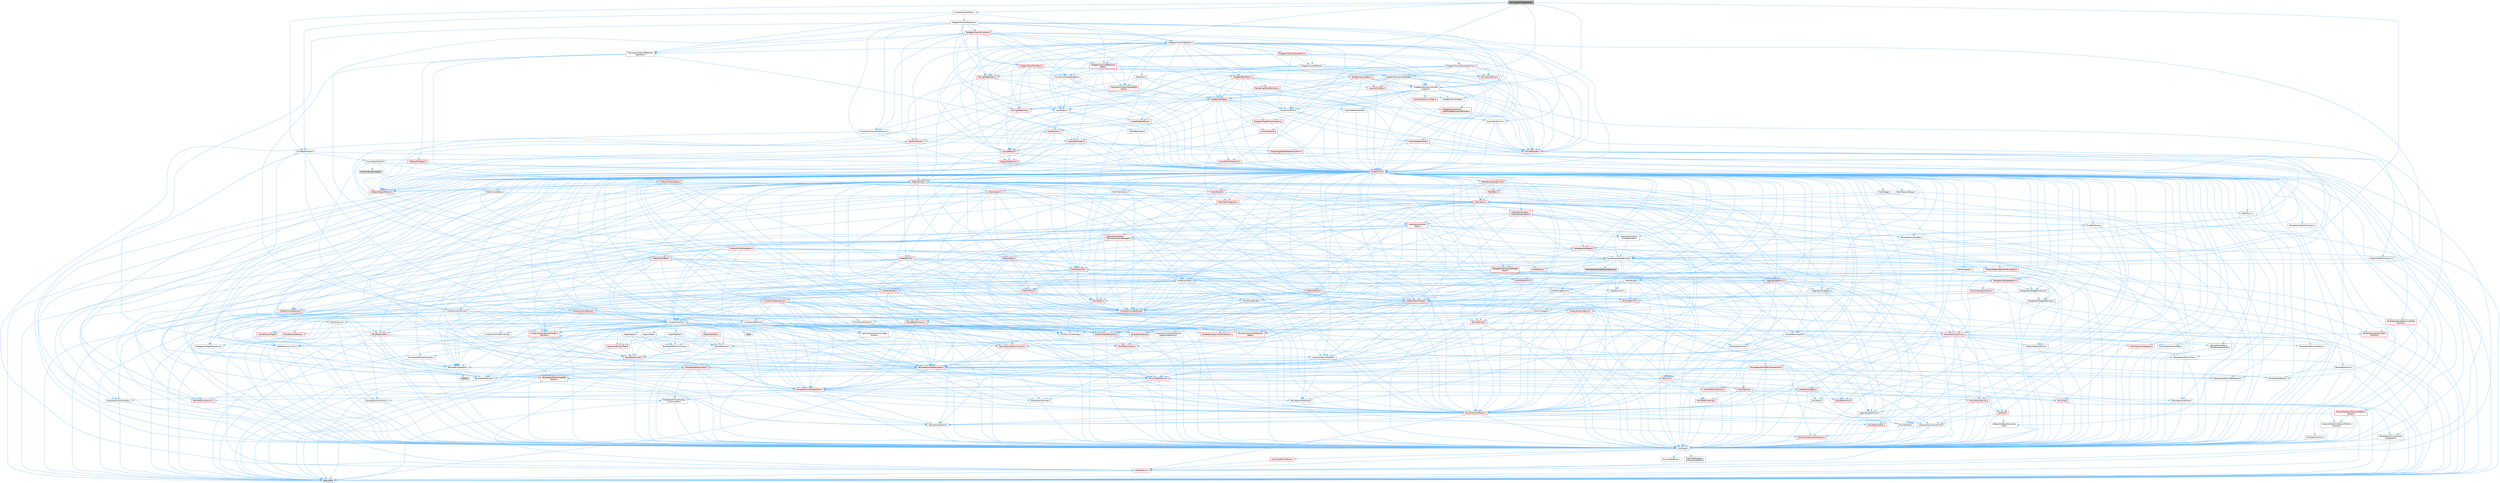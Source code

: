 digraph "SCurveEditorTreeSelect.h"
{
 // INTERACTIVE_SVG=YES
 // LATEX_PDF_SIZE
  bgcolor="transparent";
  edge [fontname=Helvetica,fontsize=10,labelfontname=Helvetica,labelfontsize=10];
  node [fontname=Helvetica,fontsize=10,shape=box,height=0.2,width=0.4];
  Node1 [id="Node000001",label="SCurveEditorTreeSelect.h",height=0.2,width=0.4,color="gray40", fillcolor="grey60", style="filled", fontcolor="black",tooltip=" "];
  Node1 -> Node2 [id="edge1_Node000001_Node000002",color="steelblue1",style="solid",tooltip=" "];
  Node2 [id="Node000002",label="CurveEditorTreeTraits.h",height=0.2,width=0.4,color="grey40", fillcolor="white", style="filled",URL="$d4/d4a/CurveEditorTreeTraits_8h.html",tooltip=" "];
  Node2 -> Node3 [id="edge2_Node000002_Node000003",color="steelblue1",style="solid",tooltip=" "];
  Node3 [id="Node000003",label="Widgets/Views/STableRow.h",height=0.2,width=0.4,color="grey40", fillcolor="white", style="filled",URL="$d8/d43/STableRow_8h.html",tooltip=" "];
  Node3 -> Node4 [id="edge3_Node000003_Node000004",color="steelblue1",style="solid",tooltip=" "];
  Node4 [id="Node000004",label="CoreMinimal.h",height=0.2,width=0.4,color="red", fillcolor="#FFF0F0", style="filled",URL="$d7/d67/CoreMinimal_8h.html",tooltip=" "];
  Node4 -> Node5 [id="edge4_Node000004_Node000005",color="steelblue1",style="solid",tooltip=" "];
  Node5 [id="Node000005",label="CoreTypes.h",height=0.2,width=0.4,color="grey40", fillcolor="white", style="filled",URL="$dc/dec/CoreTypes_8h.html",tooltip=" "];
  Node5 -> Node6 [id="edge5_Node000005_Node000006",color="steelblue1",style="solid",tooltip=" "];
  Node6 [id="Node000006",label="HAL/Platform.h",height=0.2,width=0.4,color="red", fillcolor="#FFF0F0", style="filled",URL="$d9/dd0/Platform_8h.html",tooltip=" "];
  Node6 -> Node9 [id="edge6_Node000006_Node000009",color="steelblue1",style="solid",tooltip=" "];
  Node9 [id="Node000009",label="type_traits",height=0.2,width=0.4,color="grey60", fillcolor="#E0E0E0", style="filled",tooltip=" "];
  Node5 -> Node16 [id="edge7_Node000005_Node000016",color="steelblue1",style="solid",tooltip=" "];
  Node16 [id="Node000016",label="ProfilingDebugging\l/UMemoryDefines.h",height=0.2,width=0.4,color="grey40", fillcolor="white", style="filled",URL="$d2/da2/UMemoryDefines_8h.html",tooltip=" "];
  Node5 -> Node17 [id="edge8_Node000005_Node000017",color="steelblue1",style="solid",tooltip=" "];
  Node17 [id="Node000017",label="Misc/CoreMiscDefines.h",height=0.2,width=0.4,color="red", fillcolor="#FFF0F0", style="filled",URL="$da/d38/CoreMiscDefines_8h.html",tooltip=" "];
  Node17 -> Node6 [id="edge9_Node000017_Node000006",color="steelblue1",style="solid",tooltip=" "];
  Node5 -> Node18 [id="edge10_Node000005_Node000018",color="steelblue1",style="solid",tooltip=" "];
  Node18 [id="Node000018",label="Misc/CoreDefines.h",height=0.2,width=0.4,color="grey40", fillcolor="white", style="filled",URL="$d3/dd2/CoreDefines_8h.html",tooltip=" "];
  Node4 -> Node19 [id="edge11_Node000004_Node000019",color="steelblue1",style="solid",tooltip=" "];
  Node19 [id="Node000019",label="CoreFwd.h",height=0.2,width=0.4,color="red", fillcolor="#FFF0F0", style="filled",URL="$d1/d1e/CoreFwd_8h.html",tooltip=" "];
  Node19 -> Node5 [id="edge12_Node000019_Node000005",color="steelblue1",style="solid",tooltip=" "];
  Node19 -> Node20 [id="edge13_Node000019_Node000020",color="steelblue1",style="solid",tooltip=" "];
  Node20 [id="Node000020",label="Containers/ContainersFwd.h",height=0.2,width=0.4,color="grey40", fillcolor="white", style="filled",URL="$d4/d0a/ContainersFwd_8h.html",tooltip=" "];
  Node20 -> Node6 [id="edge14_Node000020_Node000006",color="steelblue1",style="solid",tooltip=" "];
  Node20 -> Node5 [id="edge15_Node000020_Node000005",color="steelblue1",style="solid",tooltip=" "];
  Node20 -> Node21 [id="edge16_Node000020_Node000021",color="steelblue1",style="solid",tooltip=" "];
  Node21 [id="Node000021",label="Traits/IsContiguousContainer.h",height=0.2,width=0.4,color="red", fillcolor="#FFF0F0", style="filled",URL="$d5/d3c/IsContiguousContainer_8h.html",tooltip=" "];
  Node21 -> Node5 [id="edge17_Node000021_Node000005",color="steelblue1",style="solid",tooltip=" "];
  Node19 -> Node25 [id="edge18_Node000019_Node000025",color="steelblue1",style="solid",tooltip=" "];
  Node25 [id="Node000025",label="UObject/UObjectHierarchy\lFwd.h",height=0.2,width=0.4,color="grey40", fillcolor="white", style="filled",URL="$d3/d13/UObjectHierarchyFwd_8h.html",tooltip=" "];
  Node4 -> Node25 [id="edge19_Node000004_Node000025",color="steelblue1",style="solid",tooltip=" "];
  Node4 -> Node20 [id="edge20_Node000004_Node000020",color="steelblue1",style="solid",tooltip=" "];
  Node4 -> Node26 [id="edge21_Node000004_Node000026",color="steelblue1",style="solid",tooltip=" "];
  Node26 [id="Node000026",label="Misc/VarArgs.h",height=0.2,width=0.4,color="grey40", fillcolor="white", style="filled",URL="$d5/d6f/VarArgs_8h.html",tooltip=" "];
  Node26 -> Node5 [id="edge22_Node000026_Node000005",color="steelblue1",style="solid",tooltip=" "];
  Node4 -> Node27 [id="edge23_Node000004_Node000027",color="steelblue1",style="solid",tooltip=" "];
  Node27 [id="Node000027",label="Logging/LogVerbosity.h",height=0.2,width=0.4,color="grey40", fillcolor="white", style="filled",URL="$d2/d8f/LogVerbosity_8h.html",tooltip=" "];
  Node27 -> Node5 [id="edge24_Node000027_Node000005",color="steelblue1",style="solid",tooltip=" "];
  Node4 -> Node28 [id="edge25_Node000004_Node000028",color="steelblue1",style="solid",tooltip=" "];
  Node28 [id="Node000028",label="Misc/OutputDevice.h",height=0.2,width=0.4,color="red", fillcolor="#FFF0F0", style="filled",URL="$d7/d32/OutputDevice_8h.html",tooltip=" "];
  Node28 -> Node19 [id="edge26_Node000028_Node000019",color="steelblue1",style="solid",tooltip=" "];
  Node28 -> Node5 [id="edge27_Node000028_Node000005",color="steelblue1",style="solid",tooltip=" "];
  Node28 -> Node27 [id="edge28_Node000028_Node000027",color="steelblue1",style="solid",tooltip=" "];
  Node28 -> Node26 [id="edge29_Node000028_Node000026",color="steelblue1",style="solid",tooltip=" "];
  Node4 -> Node34 [id="edge30_Node000004_Node000034",color="steelblue1",style="solid",tooltip=" "];
  Node34 [id="Node000034",label="HAL/PlatformCrt.h",height=0.2,width=0.4,color="red", fillcolor="#FFF0F0", style="filled",URL="$d8/d75/PlatformCrt_8h.html",tooltip=" "];
  Node4 -> Node44 [id="edge31_Node000004_Node000044",color="steelblue1",style="solid",tooltip=" "];
  Node44 [id="Node000044",label="HAL/PlatformMisc.h",height=0.2,width=0.4,color="red", fillcolor="#FFF0F0", style="filled",URL="$d0/df5/PlatformMisc_8h.html",tooltip=" "];
  Node44 -> Node5 [id="edge32_Node000044_Node000005",color="steelblue1",style="solid",tooltip=" "];
  Node4 -> Node63 [id="edge33_Node000004_Node000063",color="steelblue1",style="solid",tooltip=" "];
  Node63 [id="Node000063",label="Misc/AssertionMacros.h",height=0.2,width=0.4,color="red", fillcolor="#FFF0F0", style="filled",URL="$d0/dfa/AssertionMacros_8h.html",tooltip=" "];
  Node63 -> Node5 [id="edge34_Node000063_Node000005",color="steelblue1",style="solid",tooltip=" "];
  Node63 -> Node6 [id="edge35_Node000063_Node000006",color="steelblue1",style="solid",tooltip=" "];
  Node63 -> Node44 [id="edge36_Node000063_Node000044",color="steelblue1",style="solid",tooltip=" "];
  Node63 -> Node64 [id="edge37_Node000063_Node000064",color="steelblue1",style="solid",tooltip=" "];
  Node64 [id="Node000064",label="Templates/EnableIf.h",height=0.2,width=0.4,color="grey40", fillcolor="white", style="filled",URL="$d7/d60/EnableIf_8h.html",tooltip=" "];
  Node64 -> Node5 [id="edge38_Node000064_Node000005",color="steelblue1",style="solid",tooltip=" "];
  Node63 -> Node26 [id="edge39_Node000063_Node000026",color="steelblue1",style="solid",tooltip=" "];
  Node4 -> Node72 [id="edge40_Node000004_Node000072",color="steelblue1",style="solid",tooltip=" "];
  Node72 [id="Node000072",label="Templates/IsPointer.h",height=0.2,width=0.4,color="grey40", fillcolor="white", style="filled",URL="$d7/d05/IsPointer_8h.html",tooltip=" "];
  Node72 -> Node5 [id="edge41_Node000072_Node000005",color="steelblue1",style="solid",tooltip=" "];
  Node4 -> Node73 [id="edge42_Node000004_Node000073",color="steelblue1",style="solid",tooltip=" "];
  Node73 [id="Node000073",label="HAL/PlatformMemory.h",height=0.2,width=0.4,color="red", fillcolor="#FFF0F0", style="filled",URL="$de/d68/PlatformMemory_8h.html",tooltip=" "];
  Node73 -> Node5 [id="edge43_Node000073_Node000005",color="steelblue1",style="solid",tooltip=" "];
  Node4 -> Node56 [id="edge44_Node000004_Node000056",color="steelblue1",style="solid",tooltip=" "];
  Node56 [id="Node000056",label="HAL/PlatformAtomics.h",height=0.2,width=0.4,color="red", fillcolor="#FFF0F0", style="filled",URL="$d3/d36/PlatformAtomics_8h.html",tooltip=" "];
  Node56 -> Node5 [id="edge45_Node000056_Node000005",color="steelblue1",style="solid",tooltip=" "];
  Node4 -> Node78 [id="edge46_Node000004_Node000078",color="steelblue1",style="solid",tooltip=" "];
  Node78 [id="Node000078",label="Misc/Exec.h",height=0.2,width=0.4,color="grey40", fillcolor="white", style="filled",URL="$de/ddb/Exec_8h.html",tooltip=" "];
  Node78 -> Node5 [id="edge47_Node000078_Node000005",color="steelblue1",style="solid",tooltip=" "];
  Node78 -> Node63 [id="edge48_Node000078_Node000063",color="steelblue1",style="solid",tooltip=" "];
  Node4 -> Node79 [id="edge49_Node000004_Node000079",color="steelblue1",style="solid",tooltip=" "];
  Node79 [id="Node000079",label="HAL/MemoryBase.h",height=0.2,width=0.4,color="red", fillcolor="#FFF0F0", style="filled",URL="$d6/d9f/MemoryBase_8h.html",tooltip=" "];
  Node79 -> Node5 [id="edge50_Node000079_Node000005",color="steelblue1",style="solid",tooltip=" "];
  Node79 -> Node56 [id="edge51_Node000079_Node000056",color="steelblue1",style="solid",tooltip=" "];
  Node79 -> Node34 [id="edge52_Node000079_Node000034",color="steelblue1",style="solid",tooltip=" "];
  Node79 -> Node78 [id="edge53_Node000079_Node000078",color="steelblue1",style="solid",tooltip=" "];
  Node79 -> Node28 [id="edge54_Node000079_Node000028",color="steelblue1",style="solid",tooltip=" "];
  Node4 -> Node89 [id="edge55_Node000004_Node000089",color="steelblue1",style="solid",tooltip=" "];
  Node89 [id="Node000089",label="HAL/UnrealMemory.h",height=0.2,width=0.4,color="red", fillcolor="#FFF0F0", style="filled",URL="$d9/d96/UnrealMemory_8h.html",tooltip=" "];
  Node89 -> Node5 [id="edge56_Node000089_Node000005",color="steelblue1",style="solid",tooltip=" "];
  Node89 -> Node79 [id="edge57_Node000089_Node000079",color="steelblue1",style="solid",tooltip=" "];
  Node89 -> Node73 [id="edge58_Node000089_Node000073",color="steelblue1",style="solid",tooltip=" "];
  Node89 -> Node72 [id="edge59_Node000089_Node000072",color="steelblue1",style="solid",tooltip=" "];
  Node4 -> Node91 [id="edge60_Node000004_Node000091",color="steelblue1",style="solid",tooltip=" "];
  Node91 [id="Node000091",label="Templates/IsArithmetic.h",height=0.2,width=0.4,color="grey40", fillcolor="white", style="filled",URL="$d2/d5d/IsArithmetic_8h.html",tooltip=" "];
  Node91 -> Node5 [id="edge61_Node000091_Node000005",color="steelblue1",style="solid",tooltip=" "];
  Node4 -> Node85 [id="edge62_Node000004_Node000085",color="steelblue1",style="solid",tooltip=" "];
  Node85 [id="Node000085",label="Templates/AndOrNot.h",height=0.2,width=0.4,color="grey40", fillcolor="white", style="filled",URL="$db/d0a/AndOrNot_8h.html",tooltip=" "];
  Node85 -> Node5 [id="edge63_Node000085_Node000005",color="steelblue1",style="solid",tooltip=" "];
  Node4 -> Node92 [id="edge64_Node000004_Node000092",color="steelblue1",style="solid",tooltip=" "];
  Node92 [id="Node000092",label="Templates/IsPODType.h",height=0.2,width=0.4,color="grey40", fillcolor="white", style="filled",URL="$d7/db1/IsPODType_8h.html",tooltip=" "];
  Node92 -> Node5 [id="edge65_Node000092_Node000005",color="steelblue1",style="solid",tooltip=" "];
  Node4 -> Node93 [id="edge66_Node000004_Node000093",color="steelblue1",style="solid",tooltip=" "];
  Node93 [id="Node000093",label="Templates/IsUECoreType.h",height=0.2,width=0.4,color="grey40", fillcolor="white", style="filled",URL="$d1/db8/IsUECoreType_8h.html",tooltip=" "];
  Node93 -> Node5 [id="edge67_Node000093_Node000005",color="steelblue1",style="solid",tooltip=" "];
  Node93 -> Node9 [id="edge68_Node000093_Node000009",color="steelblue1",style="solid",tooltip=" "];
  Node4 -> Node86 [id="edge69_Node000004_Node000086",color="steelblue1",style="solid",tooltip=" "];
  Node86 [id="Node000086",label="Templates/IsTriviallyCopy\lConstructible.h",height=0.2,width=0.4,color="grey40", fillcolor="white", style="filled",URL="$d3/d78/IsTriviallyCopyConstructible_8h.html",tooltip=" "];
  Node86 -> Node5 [id="edge70_Node000086_Node000005",color="steelblue1",style="solid",tooltip=" "];
  Node86 -> Node9 [id="edge71_Node000086_Node000009",color="steelblue1",style="solid",tooltip=" "];
  Node4 -> Node94 [id="edge72_Node000004_Node000094",color="steelblue1",style="solid",tooltip=" "];
  Node94 [id="Node000094",label="Templates/UnrealTypeTraits.h",height=0.2,width=0.4,color="red", fillcolor="#FFF0F0", style="filled",URL="$d2/d2d/UnrealTypeTraits_8h.html",tooltip=" "];
  Node94 -> Node5 [id="edge73_Node000094_Node000005",color="steelblue1",style="solid",tooltip=" "];
  Node94 -> Node72 [id="edge74_Node000094_Node000072",color="steelblue1",style="solid",tooltip=" "];
  Node94 -> Node63 [id="edge75_Node000094_Node000063",color="steelblue1",style="solid",tooltip=" "];
  Node94 -> Node85 [id="edge76_Node000094_Node000085",color="steelblue1",style="solid",tooltip=" "];
  Node94 -> Node64 [id="edge77_Node000094_Node000064",color="steelblue1",style="solid",tooltip=" "];
  Node94 -> Node91 [id="edge78_Node000094_Node000091",color="steelblue1",style="solid",tooltip=" "];
  Node94 -> Node92 [id="edge79_Node000094_Node000092",color="steelblue1",style="solid",tooltip=" "];
  Node94 -> Node93 [id="edge80_Node000094_Node000093",color="steelblue1",style="solid",tooltip=" "];
  Node94 -> Node86 [id="edge81_Node000094_Node000086",color="steelblue1",style="solid",tooltip=" "];
  Node4 -> Node64 [id="edge82_Node000004_Node000064",color="steelblue1",style="solid",tooltip=" "];
  Node4 -> Node96 [id="edge83_Node000004_Node000096",color="steelblue1",style="solid",tooltip=" "];
  Node96 [id="Node000096",label="Templates/RemoveReference.h",height=0.2,width=0.4,color="grey40", fillcolor="white", style="filled",URL="$da/dbe/RemoveReference_8h.html",tooltip=" "];
  Node96 -> Node5 [id="edge84_Node000096_Node000005",color="steelblue1",style="solid",tooltip=" "];
  Node4 -> Node97 [id="edge85_Node000004_Node000097",color="steelblue1",style="solid",tooltip=" "];
  Node97 [id="Node000097",label="Templates/IntegralConstant.h",height=0.2,width=0.4,color="grey40", fillcolor="white", style="filled",URL="$db/d1b/IntegralConstant_8h.html",tooltip=" "];
  Node97 -> Node5 [id="edge86_Node000097_Node000005",color="steelblue1",style="solid",tooltip=" "];
  Node4 -> Node98 [id="edge87_Node000004_Node000098",color="steelblue1",style="solid",tooltip=" "];
  Node98 [id="Node000098",label="Templates/IsClass.h",height=0.2,width=0.4,color="grey40", fillcolor="white", style="filled",URL="$db/dcb/IsClass_8h.html",tooltip=" "];
  Node98 -> Node5 [id="edge88_Node000098_Node000005",color="steelblue1",style="solid",tooltip=" "];
  Node4 -> Node99 [id="edge89_Node000004_Node000099",color="steelblue1",style="solid",tooltip=" "];
  Node99 [id="Node000099",label="Templates/TypeCompatible\lBytes.h",height=0.2,width=0.4,color="red", fillcolor="#FFF0F0", style="filled",URL="$df/d0a/TypeCompatibleBytes_8h.html",tooltip=" "];
  Node99 -> Node5 [id="edge90_Node000099_Node000005",color="steelblue1",style="solid",tooltip=" "];
  Node99 -> Node9 [id="edge91_Node000099_Node000009",color="steelblue1",style="solid",tooltip=" "];
  Node4 -> Node21 [id="edge92_Node000004_Node000021",color="steelblue1",style="solid",tooltip=" "];
  Node4 -> Node100 [id="edge93_Node000004_Node000100",color="steelblue1",style="solid",tooltip=" "];
  Node100 [id="Node000100",label="Templates/UnrealTemplate.h",height=0.2,width=0.4,color="red", fillcolor="#FFF0F0", style="filled",URL="$d4/d24/UnrealTemplate_8h.html",tooltip=" "];
  Node100 -> Node5 [id="edge94_Node000100_Node000005",color="steelblue1",style="solid",tooltip=" "];
  Node100 -> Node72 [id="edge95_Node000100_Node000072",color="steelblue1",style="solid",tooltip=" "];
  Node100 -> Node89 [id="edge96_Node000100_Node000089",color="steelblue1",style="solid",tooltip=" "];
  Node100 -> Node94 [id="edge97_Node000100_Node000094",color="steelblue1",style="solid",tooltip=" "];
  Node100 -> Node96 [id="edge98_Node000100_Node000096",color="steelblue1",style="solid",tooltip=" "];
  Node100 -> Node66 [id="edge99_Node000100_Node000066",color="steelblue1",style="solid",tooltip=" "];
  Node66 [id="Node000066",label="Templates/Requires.h",height=0.2,width=0.4,color="grey40", fillcolor="white", style="filled",URL="$dc/d96/Requires_8h.html",tooltip=" "];
  Node66 -> Node64 [id="edge100_Node000066_Node000064",color="steelblue1",style="solid",tooltip=" "];
  Node66 -> Node9 [id="edge101_Node000066_Node000009",color="steelblue1",style="solid",tooltip=" "];
  Node100 -> Node99 [id="edge102_Node000100_Node000099",color="steelblue1",style="solid",tooltip=" "];
  Node100 -> Node67 [id="edge103_Node000100_Node000067",color="steelblue1",style="solid",tooltip=" "];
  Node67 [id="Node000067",label="Templates/Identity.h",height=0.2,width=0.4,color="grey40", fillcolor="white", style="filled",URL="$d0/dd5/Identity_8h.html",tooltip=" "];
  Node100 -> Node21 [id="edge104_Node000100_Node000021",color="steelblue1",style="solid",tooltip=" "];
  Node100 -> Node9 [id="edge105_Node000100_Node000009",color="steelblue1",style="solid",tooltip=" "];
  Node4 -> Node49 [id="edge106_Node000004_Node000049",color="steelblue1",style="solid",tooltip=" "];
  Node49 [id="Node000049",label="Math/NumericLimits.h",height=0.2,width=0.4,color="grey40", fillcolor="white", style="filled",URL="$df/d1b/NumericLimits_8h.html",tooltip=" "];
  Node49 -> Node5 [id="edge107_Node000049_Node000005",color="steelblue1",style="solid",tooltip=" "];
  Node4 -> Node104 [id="edge108_Node000004_Node000104",color="steelblue1",style="solid",tooltip=" "];
  Node104 [id="Node000104",label="HAL/PlatformMath.h",height=0.2,width=0.4,color="red", fillcolor="#FFF0F0", style="filled",URL="$dc/d53/PlatformMath_8h.html",tooltip=" "];
  Node104 -> Node5 [id="edge109_Node000104_Node000005",color="steelblue1",style="solid",tooltip=" "];
  Node4 -> Node87 [id="edge110_Node000004_Node000087",color="steelblue1",style="solid",tooltip=" "];
  Node87 [id="Node000087",label="Templates/IsTriviallyCopy\lAssignable.h",height=0.2,width=0.4,color="grey40", fillcolor="white", style="filled",URL="$d2/df2/IsTriviallyCopyAssignable_8h.html",tooltip=" "];
  Node87 -> Node5 [id="edge111_Node000087_Node000005",color="steelblue1",style="solid",tooltip=" "];
  Node87 -> Node9 [id="edge112_Node000087_Node000009",color="steelblue1",style="solid",tooltip=" "];
  Node4 -> Node112 [id="edge113_Node000004_Node000112",color="steelblue1",style="solid",tooltip=" "];
  Node112 [id="Node000112",label="Templates/MemoryOps.h",height=0.2,width=0.4,color="red", fillcolor="#FFF0F0", style="filled",URL="$db/dea/MemoryOps_8h.html",tooltip=" "];
  Node112 -> Node5 [id="edge114_Node000112_Node000005",color="steelblue1",style="solid",tooltip=" "];
  Node112 -> Node89 [id="edge115_Node000112_Node000089",color="steelblue1",style="solid",tooltip=" "];
  Node112 -> Node87 [id="edge116_Node000112_Node000087",color="steelblue1",style="solid",tooltip=" "];
  Node112 -> Node86 [id="edge117_Node000112_Node000086",color="steelblue1",style="solid",tooltip=" "];
  Node112 -> Node66 [id="edge118_Node000112_Node000066",color="steelblue1",style="solid",tooltip=" "];
  Node112 -> Node94 [id="edge119_Node000112_Node000094",color="steelblue1",style="solid",tooltip=" "];
  Node112 -> Node9 [id="edge120_Node000112_Node000009",color="steelblue1",style="solid",tooltip=" "];
  Node4 -> Node113 [id="edge121_Node000004_Node000113",color="steelblue1",style="solid",tooltip=" "];
  Node113 [id="Node000113",label="Containers/ContainerAllocation\lPolicies.h",height=0.2,width=0.4,color="red", fillcolor="#FFF0F0", style="filled",URL="$d7/dff/ContainerAllocationPolicies_8h.html",tooltip=" "];
  Node113 -> Node5 [id="edge122_Node000113_Node000005",color="steelblue1",style="solid",tooltip=" "];
  Node113 -> Node113 [id="edge123_Node000113_Node000113",color="steelblue1",style="solid",tooltip=" "];
  Node113 -> Node104 [id="edge124_Node000113_Node000104",color="steelblue1",style="solid",tooltip=" "];
  Node113 -> Node89 [id="edge125_Node000113_Node000089",color="steelblue1",style="solid",tooltip=" "];
  Node113 -> Node49 [id="edge126_Node000113_Node000049",color="steelblue1",style="solid",tooltip=" "];
  Node113 -> Node63 [id="edge127_Node000113_Node000063",color="steelblue1",style="solid",tooltip=" "];
  Node113 -> Node112 [id="edge128_Node000113_Node000112",color="steelblue1",style="solid",tooltip=" "];
  Node113 -> Node99 [id="edge129_Node000113_Node000099",color="steelblue1",style="solid",tooltip=" "];
  Node113 -> Node9 [id="edge130_Node000113_Node000009",color="steelblue1",style="solid",tooltip=" "];
  Node4 -> Node116 [id="edge131_Node000004_Node000116",color="steelblue1",style="solid",tooltip=" "];
  Node116 [id="Node000116",label="Templates/IsEnumClass.h",height=0.2,width=0.4,color="grey40", fillcolor="white", style="filled",URL="$d7/d15/IsEnumClass_8h.html",tooltip=" "];
  Node116 -> Node5 [id="edge132_Node000116_Node000005",color="steelblue1",style="solid",tooltip=" "];
  Node116 -> Node85 [id="edge133_Node000116_Node000085",color="steelblue1",style="solid",tooltip=" "];
  Node4 -> Node117 [id="edge134_Node000004_Node000117",color="steelblue1",style="solid",tooltip=" "];
  Node117 [id="Node000117",label="HAL/PlatformProperties.h",height=0.2,width=0.4,color="red", fillcolor="#FFF0F0", style="filled",URL="$d9/db0/PlatformProperties_8h.html",tooltip=" "];
  Node117 -> Node5 [id="edge135_Node000117_Node000005",color="steelblue1",style="solid",tooltip=" "];
  Node4 -> Node120 [id="edge136_Node000004_Node000120",color="steelblue1",style="solid",tooltip=" "];
  Node120 [id="Node000120",label="Misc/EngineVersionBase.h",height=0.2,width=0.4,color="grey40", fillcolor="white", style="filled",URL="$d5/d2b/EngineVersionBase_8h.html",tooltip=" "];
  Node120 -> Node5 [id="edge137_Node000120_Node000005",color="steelblue1",style="solid",tooltip=" "];
  Node4 -> Node121 [id="edge138_Node000004_Node000121",color="steelblue1",style="solid",tooltip=" "];
  Node121 [id="Node000121",label="Internationalization\l/TextNamespaceFwd.h",height=0.2,width=0.4,color="grey40", fillcolor="white", style="filled",URL="$d8/d97/TextNamespaceFwd_8h.html",tooltip=" "];
  Node121 -> Node5 [id="edge139_Node000121_Node000005",color="steelblue1",style="solid",tooltip=" "];
  Node4 -> Node122 [id="edge140_Node000004_Node000122",color="steelblue1",style="solid",tooltip=" "];
  Node122 [id="Node000122",label="Serialization/Archive.h",height=0.2,width=0.4,color="red", fillcolor="#FFF0F0", style="filled",URL="$d7/d3b/Archive_8h.html",tooltip=" "];
  Node122 -> Node19 [id="edge141_Node000122_Node000019",color="steelblue1",style="solid",tooltip=" "];
  Node122 -> Node5 [id="edge142_Node000122_Node000005",color="steelblue1",style="solid",tooltip=" "];
  Node122 -> Node117 [id="edge143_Node000122_Node000117",color="steelblue1",style="solid",tooltip=" "];
  Node122 -> Node121 [id="edge144_Node000122_Node000121",color="steelblue1",style="solid",tooltip=" "];
  Node122 -> Node63 [id="edge145_Node000122_Node000063",color="steelblue1",style="solid",tooltip=" "];
  Node122 -> Node120 [id="edge146_Node000122_Node000120",color="steelblue1",style="solid",tooltip=" "];
  Node122 -> Node26 [id="edge147_Node000122_Node000026",color="steelblue1",style="solid",tooltip=" "];
  Node122 -> Node64 [id="edge148_Node000122_Node000064",color="steelblue1",style="solid",tooltip=" "];
  Node122 -> Node116 [id="edge149_Node000122_Node000116",color="steelblue1",style="solid",tooltip=" "];
  Node122 -> Node100 [id="edge150_Node000122_Node000100",color="steelblue1",style="solid",tooltip=" "];
  Node122 -> Node125 [id="edge151_Node000122_Node000125",color="steelblue1",style="solid",tooltip=" "];
  Node125 [id="Node000125",label="UObject/ObjectVersion.h",height=0.2,width=0.4,color="grey40", fillcolor="white", style="filled",URL="$da/d63/ObjectVersion_8h.html",tooltip=" "];
  Node125 -> Node5 [id="edge152_Node000125_Node000005",color="steelblue1",style="solid",tooltip=" "];
  Node4 -> Node126 [id="edge153_Node000004_Node000126",color="steelblue1",style="solid",tooltip=" "];
  Node126 [id="Node000126",label="Templates/Less.h",height=0.2,width=0.4,color="grey40", fillcolor="white", style="filled",URL="$de/dc8/Less_8h.html",tooltip=" "];
  Node126 -> Node5 [id="edge154_Node000126_Node000005",color="steelblue1",style="solid",tooltip=" "];
  Node126 -> Node100 [id="edge155_Node000126_Node000100",color="steelblue1",style="solid",tooltip=" "];
  Node4 -> Node127 [id="edge156_Node000004_Node000127",color="steelblue1",style="solid",tooltip=" "];
  Node127 [id="Node000127",label="Templates/Sorting.h",height=0.2,width=0.4,color="red", fillcolor="#FFF0F0", style="filled",URL="$d3/d9e/Sorting_8h.html",tooltip=" "];
  Node127 -> Node5 [id="edge157_Node000127_Node000005",color="steelblue1",style="solid",tooltip=" "];
  Node127 -> Node104 [id="edge158_Node000127_Node000104",color="steelblue1",style="solid",tooltip=" "];
  Node127 -> Node126 [id="edge159_Node000127_Node000126",color="steelblue1",style="solid",tooltip=" "];
  Node4 -> Node138 [id="edge160_Node000004_Node000138",color="steelblue1",style="solid",tooltip=" "];
  Node138 [id="Node000138",label="Misc/Char.h",height=0.2,width=0.4,color="red", fillcolor="#FFF0F0", style="filled",URL="$d0/d58/Char_8h.html",tooltip=" "];
  Node138 -> Node5 [id="edge161_Node000138_Node000005",color="steelblue1",style="solid",tooltip=" "];
  Node138 -> Node9 [id="edge162_Node000138_Node000009",color="steelblue1",style="solid",tooltip=" "];
  Node4 -> Node141 [id="edge163_Node000004_Node000141",color="steelblue1",style="solid",tooltip=" "];
  Node141 [id="Node000141",label="GenericPlatform/GenericPlatform\lStricmp.h",height=0.2,width=0.4,color="grey40", fillcolor="white", style="filled",URL="$d2/d86/GenericPlatformStricmp_8h.html",tooltip=" "];
  Node141 -> Node5 [id="edge164_Node000141_Node000005",color="steelblue1",style="solid",tooltip=" "];
  Node4 -> Node142 [id="edge165_Node000004_Node000142",color="steelblue1",style="solid",tooltip=" "];
  Node142 [id="Node000142",label="GenericPlatform/GenericPlatform\lString.h",height=0.2,width=0.4,color="red", fillcolor="#FFF0F0", style="filled",URL="$dd/d20/GenericPlatformString_8h.html",tooltip=" "];
  Node142 -> Node5 [id="edge166_Node000142_Node000005",color="steelblue1",style="solid",tooltip=" "];
  Node142 -> Node141 [id="edge167_Node000142_Node000141",color="steelblue1",style="solid",tooltip=" "];
  Node142 -> Node64 [id="edge168_Node000142_Node000064",color="steelblue1",style="solid",tooltip=" "];
  Node142 -> Node9 [id="edge169_Node000142_Node000009",color="steelblue1",style="solid",tooltip=" "];
  Node4 -> Node75 [id="edge170_Node000004_Node000075",color="steelblue1",style="solid",tooltip=" "];
  Node75 [id="Node000075",label="HAL/PlatformString.h",height=0.2,width=0.4,color="red", fillcolor="#FFF0F0", style="filled",URL="$db/db5/PlatformString_8h.html",tooltip=" "];
  Node75 -> Node5 [id="edge171_Node000075_Node000005",color="steelblue1",style="solid",tooltip=" "];
  Node4 -> Node145 [id="edge172_Node000004_Node000145",color="steelblue1",style="solid",tooltip=" "];
  Node145 [id="Node000145",label="Misc/CString.h",height=0.2,width=0.4,color="red", fillcolor="#FFF0F0", style="filled",URL="$d2/d49/CString_8h.html",tooltip=" "];
  Node145 -> Node5 [id="edge173_Node000145_Node000005",color="steelblue1",style="solid",tooltip=" "];
  Node145 -> Node34 [id="edge174_Node000145_Node000034",color="steelblue1",style="solid",tooltip=" "];
  Node145 -> Node75 [id="edge175_Node000145_Node000075",color="steelblue1",style="solid",tooltip=" "];
  Node145 -> Node63 [id="edge176_Node000145_Node000063",color="steelblue1",style="solid",tooltip=" "];
  Node145 -> Node138 [id="edge177_Node000145_Node000138",color="steelblue1",style="solid",tooltip=" "];
  Node145 -> Node26 [id="edge178_Node000145_Node000026",color="steelblue1",style="solid",tooltip=" "];
  Node4 -> Node146 [id="edge179_Node000004_Node000146",color="steelblue1",style="solid",tooltip=" "];
  Node146 [id="Node000146",label="Misc/Crc.h",height=0.2,width=0.4,color="red", fillcolor="#FFF0F0", style="filled",URL="$d4/dd2/Crc_8h.html",tooltip=" "];
  Node146 -> Node5 [id="edge180_Node000146_Node000005",color="steelblue1",style="solid",tooltip=" "];
  Node146 -> Node75 [id="edge181_Node000146_Node000075",color="steelblue1",style="solid",tooltip=" "];
  Node146 -> Node63 [id="edge182_Node000146_Node000063",color="steelblue1",style="solid",tooltip=" "];
  Node146 -> Node145 [id="edge183_Node000146_Node000145",color="steelblue1",style="solid",tooltip=" "];
  Node146 -> Node138 [id="edge184_Node000146_Node000138",color="steelblue1",style="solid",tooltip=" "];
  Node146 -> Node94 [id="edge185_Node000146_Node000094",color="steelblue1",style="solid",tooltip=" "];
  Node4 -> Node137 [id="edge186_Node000004_Node000137",color="steelblue1",style="solid",tooltip=" "];
  Node137 [id="Node000137",label="Math/UnrealMathUtility.h",height=0.2,width=0.4,color="red", fillcolor="#FFF0F0", style="filled",URL="$db/db8/UnrealMathUtility_8h.html",tooltip=" "];
  Node137 -> Node5 [id="edge187_Node000137_Node000005",color="steelblue1",style="solid",tooltip=" "];
  Node137 -> Node63 [id="edge188_Node000137_Node000063",color="steelblue1",style="solid",tooltip=" "];
  Node137 -> Node104 [id="edge189_Node000137_Node000104",color="steelblue1",style="solid",tooltip=" "];
  Node137 -> Node67 [id="edge190_Node000137_Node000067",color="steelblue1",style="solid",tooltip=" "];
  Node137 -> Node66 [id="edge191_Node000137_Node000066",color="steelblue1",style="solid",tooltip=" "];
  Node4 -> Node147 [id="edge192_Node000004_Node000147",color="steelblue1",style="solid",tooltip=" "];
  Node147 [id="Node000147",label="Containers/UnrealString.h",height=0.2,width=0.4,color="red", fillcolor="#FFF0F0", style="filled",URL="$d5/dba/UnrealString_8h.html",tooltip=" "];
  Node4 -> Node151 [id="edge193_Node000004_Node000151",color="steelblue1",style="solid",tooltip=" "];
  Node151 [id="Node000151",label="Containers/Array.h",height=0.2,width=0.4,color="grey40", fillcolor="white", style="filled",URL="$df/dd0/Array_8h.html",tooltip=" "];
  Node151 -> Node5 [id="edge194_Node000151_Node000005",color="steelblue1",style="solid",tooltip=" "];
  Node151 -> Node63 [id="edge195_Node000151_Node000063",color="steelblue1",style="solid",tooltip=" "];
  Node151 -> Node152 [id="edge196_Node000151_Node000152",color="steelblue1",style="solid",tooltip=" "];
  Node152 [id="Node000152",label="Misc/IntrusiveUnsetOptional\lState.h",height=0.2,width=0.4,color="red", fillcolor="#FFF0F0", style="filled",URL="$d2/d0a/IntrusiveUnsetOptionalState_8h.html",tooltip=" "];
  Node151 -> Node154 [id="edge197_Node000151_Node000154",color="steelblue1",style="solid",tooltip=" "];
  Node154 [id="Node000154",label="Misc/ReverseIterate.h",height=0.2,width=0.4,color="red", fillcolor="#FFF0F0", style="filled",URL="$db/de3/ReverseIterate_8h.html",tooltip=" "];
  Node154 -> Node6 [id="edge198_Node000154_Node000006",color="steelblue1",style="solid",tooltip=" "];
  Node151 -> Node89 [id="edge199_Node000151_Node000089",color="steelblue1",style="solid",tooltip=" "];
  Node151 -> Node94 [id="edge200_Node000151_Node000094",color="steelblue1",style="solid",tooltip=" "];
  Node151 -> Node100 [id="edge201_Node000151_Node000100",color="steelblue1",style="solid",tooltip=" "];
  Node151 -> Node156 [id="edge202_Node000151_Node000156",color="steelblue1",style="solid",tooltip=" "];
  Node156 [id="Node000156",label="Containers/AllowShrinking.h",height=0.2,width=0.4,color="grey40", fillcolor="white", style="filled",URL="$d7/d1a/AllowShrinking_8h.html",tooltip=" "];
  Node156 -> Node5 [id="edge203_Node000156_Node000005",color="steelblue1",style="solid",tooltip=" "];
  Node151 -> Node113 [id="edge204_Node000151_Node000113",color="steelblue1",style="solid",tooltip=" "];
  Node151 -> Node157 [id="edge205_Node000151_Node000157",color="steelblue1",style="solid",tooltip=" "];
  Node157 [id="Node000157",label="Containers/ContainerElement\lTypeCompatibility.h",height=0.2,width=0.4,color="grey40", fillcolor="white", style="filled",URL="$df/ddf/ContainerElementTypeCompatibility_8h.html",tooltip=" "];
  Node157 -> Node5 [id="edge206_Node000157_Node000005",color="steelblue1",style="solid",tooltip=" "];
  Node157 -> Node94 [id="edge207_Node000157_Node000094",color="steelblue1",style="solid",tooltip=" "];
  Node151 -> Node122 [id="edge208_Node000151_Node000122",color="steelblue1",style="solid",tooltip=" "];
  Node151 -> Node158 [id="edge209_Node000151_Node000158",color="steelblue1",style="solid",tooltip=" "];
  Node158 [id="Node000158",label="Serialization/MemoryImage\lWriter.h",height=0.2,width=0.4,color="grey40", fillcolor="white", style="filled",URL="$d0/d08/MemoryImageWriter_8h.html",tooltip=" "];
  Node158 -> Node5 [id="edge210_Node000158_Node000005",color="steelblue1",style="solid",tooltip=" "];
  Node158 -> Node159 [id="edge211_Node000158_Node000159",color="steelblue1",style="solid",tooltip=" "];
  Node159 [id="Node000159",label="Serialization/MemoryLayout.h",height=0.2,width=0.4,color="red", fillcolor="#FFF0F0", style="filled",URL="$d7/d66/MemoryLayout_8h.html",tooltip=" "];
  Node159 -> Node162 [id="edge212_Node000159_Node000162",color="steelblue1",style="solid",tooltip=" "];
  Node162 [id="Node000162",label="Containers/EnumAsByte.h",height=0.2,width=0.4,color="grey40", fillcolor="white", style="filled",URL="$d6/d9a/EnumAsByte_8h.html",tooltip=" "];
  Node162 -> Node5 [id="edge213_Node000162_Node000005",color="steelblue1",style="solid",tooltip=" "];
  Node162 -> Node92 [id="edge214_Node000162_Node000092",color="steelblue1",style="solid",tooltip=" "];
  Node162 -> Node163 [id="edge215_Node000162_Node000163",color="steelblue1",style="solid",tooltip=" "];
  Node163 [id="Node000163",label="Templates/TypeHash.h",height=0.2,width=0.4,color="grey40", fillcolor="white", style="filled",URL="$d1/d62/TypeHash_8h.html",tooltip=" "];
  Node163 -> Node5 [id="edge216_Node000163_Node000005",color="steelblue1",style="solid",tooltip=" "];
  Node163 -> Node66 [id="edge217_Node000163_Node000066",color="steelblue1",style="solid",tooltip=" "];
  Node163 -> Node146 [id="edge218_Node000163_Node000146",color="steelblue1",style="solid",tooltip=" "];
  Node163 -> Node164 [id="edge219_Node000163_Node000164",color="steelblue1",style="solid",tooltip=" "];
  Node164 [id="Node000164",label="stdint.h",height=0.2,width=0.4,color="grey60", fillcolor="#E0E0E0", style="filled",tooltip=" "];
  Node163 -> Node9 [id="edge220_Node000163_Node000009",color="steelblue1",style="solid",tooltip=" "];
  Node159 -> Node89 [id="edge221_Node000159_Node000089",color="steelblue1",style="solid",tooltip=" "];
  Node159 -> Node64 [id="edge222_Node000159_Node000064",color="steelblue1",style="solid",tooltip=" "];
  Node159 -> Node100 [id="edge223_Node000159_Node000100",color="steelblue1",style="solid",tooltip=" "];
  Node151 -> Node167 [id="edge224_Node000151_Node000167",color="steelblue1",style="solid",tooltip=" "];
  Node167 [id="Node000167",label="Algo/Heapify.h",height=0.2,width=0.4,color="grey40", fillcolor="white", style="filled",URL="$d0/d2a/Heapify_8h.html",tooltip=" "];
  Node167 -> Node134 [id="edge225_Node000167_Node000134",color="steelblue1",style="solid",tooltip=" "];
  Node134 [id="Node000134",label="Algo/Impl/BinaryHeap.h",height=0.2,width=0.4,color="red", fillcolor="#FFF0F0", style="filled",URL="$d7/da3/Algo_2Impl_2BinaryHeap_8h.html",tooltip=" "];
  Node134 -> Node130 [id="edge226_Node000134_Node000130",color="steelblue1",style="solid",tooltip=" "];
  Node130 [id="Node000130",label="Templates/Invoke.h",height=0.2,width=0.4,color="red", fillcolor="#FFF0F0", style="filled",URL="$d7/deb/Invoke_8h.html",tooltip=" "];
  Node130 -> Node5 [id="edge227_Node000130_Node000005",color="steelblue1",style="solid",tooltip=" "];
  Node130 -> Node100 [id="edge228_Node000130_Node000100",color="steelblue1",style="solid",tooltip=" "];
  Node130 -> Node9 [id="edge229_Node000130_Node000009",color="steelblue1",style="solid",tooltip=" "];
  Node134 -> Node9 [id="edge230_Node000134_Node000009",color="steelblue1",style="solid",tooltip=" "];
  Node167 -> Node129 [id="edge231_Node000167_Node000129",color="steelblue1",style="solid",tooltip=" "];
  Node129 [id="Node000129",label="Templates/IdentityFunctor.h",height=0.2,width=0.4,color="grey40", fillcolor="white", style="filled",URL="$d7/d2e/IdentityFunctor_8h.html",tooltip=" "];
  Node129 -> Node6 [id="edge232_Node000129_Node000006",color="steelblue1",style="solid",tooltip=" "];
  Node167 -> Node130 [id="edge233_Node000167_Node000130",color="steelblue1",style="solid",tooltip=" "];
  Node167 -> Node126 [id="edge234_Node000167_Node000126",color="steelblue1",style="solid",tooltip=" "];
  Node167 -> Node100 [id="edge235_Node000167_Node000100",color="steelblue1",style="solid",tooltip=" "];
  Node151 -> Node168 [id="edge236_Node000151_Node000168",color="steelblue1",style="solid",tooltip=" "];
  Node168 [id="Node000168",label="Algo/HeapSort.h",height=0.2,width=0.4,color="grey40", fillcolor="white", style="filled",URL="$d3/d92/HeapSort_8h.html",tooltip=" "];
  Node168 -> Node134 [id="edge237_Node000168_Node000134",color="steelblue1",style="solid",tooltip=" "];
  Node168 -> Node129 [id="edge238_Node000168_Node000129",color="steelblue1",style="solid",tooltip=" "];
  Node168 -> Node126 [id="edge239_Node000168_Node000126",color="steelblue1",style="solid",tooltip=" "];
  Node168 -> Node100 [id="edge240_Node000168_Node000100",color="steelblue1",style="solid",tooltip=" "];
  Node151 -> Node169 [id="edge241_Node000151_Node000169",color="steelblue1",style="solid",tooltip=" "];
  Node169 [id="Node000169",label="Algo/IsHeap.h",height=0.2,width=0.4,color="grey40", fillcolor="white", style="filled",URL="$de/d32/IsHeap_8h.html",tooltip=" "];
  Node169 -> Node134 [id="edge242_Node000169_Node000134",color="steelblue1",style="solid",tooltip=" "];
  Node169 -> Node129 [id="edge243_Node000169_Node000129",color="steelblue1",style="solid",tooltip=" "];
  Node169 -> Node130 [id="edge244_Node000169_Node000130",color="steelblue1",style="solid",tooltip=" "];
  Node169 -> Node126 [id="edge245_Node000169_Node000126",color="steelblue1",style="solid",tooltip=" "];
  Node169 -> Node100 [id="edge246_Node000169_Node000100",color="steelblue1",style="solid",tooltip=" "];
  Node151 -> Node134 [id="edge247_Node000151_Node000134",color="steelblue1",style="solid",tooltip=" "];
  Node151 -> Node170 [id="edge248_Node000151_Node000170",color="steelblue1",style="solid",tooltip=" "];
  Node170 [id="Node000170",label="Algo/StableSort.h",height=0.2,width=0.4,color="red", fillcolor="#FFF0F0", style="filled",URL="$d7/d3c/StableSort_8h.html",tooltip=" "];
  Node170 -> Node129 [id="edge249_Node000170_Node000129",color="steelblue1",style="solid",tooltip=" "];
  Node170 -> Node130 [id="edge250_Node000170_Node000130",color="steelblue1",style="solid",tooltip=" "];
  Node170 -> Node126 [id="edge251_Node000170_Node000126",color="steelblue1",style="solid",tooltip=" "];
  Node170 -> Node100 [id="edge252_Node000170_Node000100",color="steelblue1",style="solid",tooltip=" "];
  Node151 -> Node172 [id="edge253_Node000151_Node000172",color="steelblue1",style="solid",tooltip=" "];
  Node172 [id="Node000172",label="Concepts/GetTypeHashable.h",height=0.2,width=0.4,color="grey40", fillcolor="white", style="filled",URL="$d3/da2/GetTypeHashable_8h.html",tooltip=" "];
  Node172 -> Node5 [id="edge254_Node000172_Node000005",color="steelblue1",style="solid",tooltip=" "];
  Node172 -> Node163 [id="edge255_Node000172_Node000163",color="steelblue1",style="solid",tooltip=" "];
  Node151 -> Node129 [id="edge256_Node000151_Node000129",color="steelblue1",style="solid",tooltip=" "];
  Node151 -> Node130 [id="edge257_Node000151_Node000130",color="steelblue1",style="solid",tooltip=" "];
  Node151 -> Node126 [id="edge258_Node000151_Node000126",color="steelblue1",style="solid",tooltip=" "];
  Node151 -> Node173 [id="edge259_Node000151_Node000173",color="steelblue1",style="solid",tooltip=" "];
  Node173 [id="Node000173",label="Templates/LosesQualifiers\lFromTo.h",height=0.2,width=0.4,color="red", fillcolor="#FFF0F0", style="filled",URL="$d2/db3/LosesQualifiersFromTo_8h.html",tooltip=" "];
  Node173 -> Node9 [id="edge260_Node000173_Node000009",color="steelblue1",style="solid",tooltip=" "];
  Node151 -> Node66 [id="edge261_Node000151_Node000066",color="steelblue1",style="solid",tooltip=" "];
  Node151 -> Node127 [id="edge262_Node000151_Node000127",color="steelblue1",style="solid",tooltip=" "];
  Node151 -> Node174 [id="edge263_Node000151_Node000174",color="steelblue1",style="solid",tooltip=" "];
  Node174 [id="Node000174",label="Templates/AlignmentTemplates.h",height=0.2,width=0.4,color="red", fillcolor="#FFF0F0", style="filled",URL="$dd/d32/AlignmentTemplates_8h.html",tooltip=" "];
  Node174 -> Node5 [id="edge264_Node000174_Node000005",color="steelblue1",style="solid",tooltip=" "];
  Node174 -> Node72 [id="edge265_Node000174_Node000072",color="steelblue1",style="solid",tooltip=" "];
  Node151 -> Node47 [id="edge266_Node000151_Node000047",color="steelblue1",style="solid",tooltip=" "];
  Node47 [id="Node000047",label="Traits/ElementType.h",height=0.2,width=0.4,color="red", fillcolor="#FFF0F0", style="filled",URL="$d5/d4f/ElementType_8h.html",tooltip=" "];
  Node47 -> Node6 [id="edge267_Node000047_Node000006",color="steelblue1",style="solid",tooltip=" "];
  Node47 -> Node9 [id="edge268_Node000047_Node000009",color="steelblue1",style="solid",tooltip=" "];
  Node151 -> Node110 [id="edge269_Node000151_Node000110",color="steelblue1",style="solid",tooltip=" "];
  Node110 [id="Node000110",label="limits",height=0.2,width=0.4,color="grey60", fillcolor="#E0E0E0", style="filled",tooltip=" "];
  Node151 -> Node9 [id="edge270_Node000151_Node000009",color="steelblue1",style="solid",tooltip=" "];
  Node4 -> Node175 [id="edge271_Node000004_Node000175",color="steelblue1",style="solid",tooltip=" "];
  Node175 [id="Node000175",label="Misc/FrameNumber.h",height=0.2,width=0.4,color="grey40", fillcolor="white", style="filled",URL="$dd/dbd/FrameNumber_8h.html",tooltip=" "];
  Node175 -> Node5 [id="edge272_Node000175_Node000005",color="steelblue1",style="solid",tooltip=" "];
  Node175 -> Node49 [id="edge273_Node000175_Node000049",color="steelblue1",style="solid",tooltip=" "];
  Node175 -> Node137 [id="edge274_Node000175_Node000137",color="steelblue1",style="solid",tooltip=" "];
  Node175 -> Node64 [id="edge275_Node000175_Node000064",color="steelblue1",style="solid",tooltip=" "];
  Node175 -> Node94 [id="edge276_Node000175_Node000094",color="steelblue1",style="solid",tooltip=" "];
  Node4 -> Node176 [id="edge277_Node000004_Node000176",color="steelblue1",style="solid",tooltip=" "];
  Node176 [id="Node000176",label="Misc/Timespan.h",height=0.2,width=0.4,color="grey40", fillcolor="white", style="filled",URL="$da/dd9/Timespan_8h.html",tooltip=" "];
  Node176 -> Node5 [id="edge278_Node000176_Node000005",color="steelblue1",style="solid",tooltip=" "];
  Node176 -> Node177 [id="edge279_Node000176_Node000177",color="steelblue1",style="solid",tooltip=" "];
  Node177 [id="Node000177",label="Math/Interval.h",height=0.2,width=0.4,color="grey40", fillcolor="white", style="filled",URL="$d1/d55/Interval_8h.html",tooltip=" "];
  Node177 -> Node5 [id="edge280_Node000177_Node000005",color="steelblue1",style="solid",tooltip=" "];
  Node177 -> Node91 [id="edge281_Node000177_Node000091",color="steelblue1",style="solid",tooltip=" "];
  Node177 -> Node94 [id="edge282_Node000177_Node000094",color="steelblue1",style="solid",tooltip=" "];
  Node177 -> Node49 [id="edge283_Node000177_Node000049",color="steelblue1",style="solid",tooltip=" "];
  Node177 -> Node137 [id="edge284_Node000177_Node000137",color="steelblue1",style="solid",tooltip=" "];
  Node176 -> Node137 [id="edge285_Node000176_Node000137",color="steelblue1",style="solid",tooltip=" "];
  Node176 -> Node63 [id="edge286_Node000176_Node000063",color="steelblue1",style="solid",tooltip=" "];
  Node4 -> Node178 [id="edge287_Node000004_Node000178",color="steelblue1",style="solid",tooltip=" "];
  Node178 [id="Node000178",label="Containers/StringConv.h",height=0.2,width=0.4,color="red", fillcolor="#FFF0F0", style="filled",URL="$d3/ddf/StringConv_8h.html",tooltip=" "];
  Node178 -> Node5 [id="edge288_Node000178_Node000005",color="steelblue1",style="solid",tooltip=" "];
  Node178 -> Node63 [id="edge289_Node000178_Node000063",color="steelblue1",style="solid",tooltip=" "];
  Node178 -> Node113 [id="edge290_Node000178_Node000113",color="steelblue1",style="solid",tooltip=" "];
  Node178 -> Node151 [id="edge291_Node000178_Node000151",color="steelblue1",style="solid",tooltip=" "];
  Node178 -> Node145 [id="edge292_Node000178_Node000145",color="steelblue1",style="solid",tooltip=" "];
  Node178 -> Node179 [id="edge293_Node000178_Node000179",color="steelblue1",style="solid",tooltip=" "];
  Node179 [id="Node000179",label="Templates/IsArray.h",height=0.2,width=0.4,color="grey40", fillcolor="white", style="filled",URL="$d8/d8d/IsArray_8h.html",tooltip=" "];
  Node179 -> Node5 [id="edge294_Node000179_Node000005",color="steelblue1",style="solid",tooltip=" "];
  Node178 -> Node100 [id="edge295_Node000178_Node000100",color="steelblue1",style="solid",tooltip=" "];
  Node178 -> Node94 [id="edge296_Node000178_Node000094",color="steelblue1",style="solid",tooltip=" "];
  Node178 -> Node47 [id="edge297_Node000178_Node000047",color="steelblue1",style="solid",tooltip=" "];
  Node178 -> Node21 [id="edge298_Node000178_Node000021",color="steelblue1",style="solid",tooltip=" "];
  Node178 -> Node9 [id="edge299_Node000178_Node000009",color="steelblue1",style="solid",tooltip=" "];
  Node4 -> Node180 [id="edge300_Node000004_Node000180",color="steelblue1",style="solid",tooltip=" "];
  Node180 [id="Node000180",label="UObject/UnrealNames.h",height=0.2,width=0.4,color="red", fillcolor="#FFF0F0", style="filled",URL="$d8/db1/UnrealNames_8h.html",tooltip=" "];
  Node180 -> Node5 [id="edge301_Node000180_Node000005",color="steelblue1",style="solid",tooltip=" "];
  Node4 -> Node182 [id="edge302_Node000004_Node000182",color="steelblue1",style="solid",tooltip=" "];
  Node182 [id="Node000182",label="UObject/NameTypes.h",height=0.2,width=0.4,color="red", fillcolor="#FFF0F0", style="filled",URL="$d6/d35/NameTypes_8h.html",tooltip=" "];
  Node182 -> Node5 [id="edge303_Node000182_Node000005",color="steelblue1",style="solid",tooltip=" "];
  Node182 -> Node63 [id="edge304_Node000182_Node000063",color="steelblue1",style="solid",tooltip=" "];
  Node182 -> Node89 [id="edge305_Node000182_Node000089",color="steelblue1",style="solid",tooltip=" "];
  Node182 -> Node94 [id="edge306_Node000182_Node000094",color="steelblue1",style="solid",tooltip=" "];
  Node182 -> Node100 [id="edge307_Node000182_Node000100",color="steelblue1",style="solid",tooltip=" "];
  Node182 -> Node147 [id="edge308_Node000182_Node000147",color="steelblue1",style="solid",tooltip=" "];
  Node182 -> Node178 [id="edge309_Node000182_Node000178",color="steelblue1",style="solid",tooltip=" "];
  Node182 -> Node180 [id="edge310_Node000182_Node000180",color="steelblue1",style="solid",tooltip=" "];
  Node182 -> Node159 [id="edge311_Node000182_Node000159",color="steelblue1",style="solid",tooltip=" "];
  Node182 -> Node152 [id="edge312_Node000182_Node000152",color="steelblue1",style="solid",tooltip=" "];
  Node4 -> Node190 [id="edge313_Node000004_Node000190",color="steelblue1",style="solid",tooltip=" "];
  Node190 [id="Node000190",label="Misc/Parse.h",height=0.2,width=0.4,color="red", fillcolor="#FFF0F0", style="filled",URL="$dc/d71/Parse_8h.html",tooltip=" "];
  Node190 -> Node147 [id="edge314_Node000190_Node000147",color="steelblue1",style="solid",tooltip=" "];
  Node190 -> Node5 [id="edge315_Node000190_Node000005",color="steelblue1",style="solid",tooltip=" "];
  Node190 -> Node34 [id="edge316_Node000190_Node000034",color="steelblue1",style="solid",tooltip=" "];
  Node190 -> Node51 [id="edge317_Node000190_Node000051",color="steelblue1",style="solid",tooltip=" "];
  Node51 [id="Node000051",label="Misc/EnumClassFlags.h",height=0.2,width=0.4,color="grey40", fillcolor="white", style="filled",URL="$d8/de7/EnumClassFlags_8h.html",tooltip=" "];
  Node190 -> Node191 [id="edge318_Node000190_Node000191",color="steelblue1",style="solid",tooltip=" "];
  Node191 [id="Node000191",label="Templates/Function.h",height=0.2,width=0.4,color="red", fillcolor="#FFF0F0", style="filled",URL="$df/df5/Function_8h.html",tooltip=" "];
  Node191 -> Node5 [id="edge319_Node000191_Node000005",color="steelblue1",style="solid",tooltip=" "];
  Node191 -> Node63 [id="edge320_Node000191_Node000063",color="steelblue1",style="solid",tooltip=" "];
  Node191 -> Node152 [id="edge321_Node000191_Node000152",color="steelblue1",style="solid",tooltip=" "];
  Node191 -> Node89 [id="edge322_Node000191_Node000089",color="steelblue1",style="solid",tooltip=" "];
  Node191 -> Node94 [id="edge323_Node000191_Node000094",color="steelblue1",style="solid",tooltip=" "];
  Node191 -> Node130 [id="edge324_Node000191_Node000130",color="steelblue1",style="solid",tooltip=" "];
  Node191 -> Node100 [id="edge325_Node000191_Node000100",color="steelblue1",style="solid",tooltip=" "];
  Node191 -> Node66 [id="edge326_Node000191_Node000066",color="steelblue1",style="solid",tooltip=" "];
  Node191 -> Node137 [id="edge327_Node000191_Node000137",color="steelblue1",style="solid",tooltip=" "];
  Node191 -> Node9 [id="edge328_Node000191_Node000009",color="steelblue1",style="solid",tooltip=" "];
  Node4 -> Node174 [id="edge329_Node000004_Node000174",color="steelblue1",style="solid",tooltip=" "];
  Node4 -> Node193 [id="edge330_Node000004_Node000193",color="steelblue1",style="solid",tooltip=" "];
  Node193 [id="Node000193",label="Misc/StructBuilder.h",height=0.2,width=0.4,color="grey40", fillcolor="white", style="filled",URL="$d9/db3/StructBuilder_8h.html",tooltip=" "];
  Node193 -> Node5 [id="edge331_Node000193_Node000005",color="steelblue1",style="solid",tooltip=" "];
  Node193 -> Node137 [id="edge332_Node000193_Node000137",color="steelblue1",style="solid",tooltip=" "];
  Node193 -> Node174 [id="edge333_Node000193_Node000174",color="steelblue1",style="solid",tooltip=" "];
  Node4 -> Node106 [id="edge334_Node000004_Node000106",color="steelblue1",style="solid",tooltip=" "];
  Node106 [id="Node000106",label="Templates/Decay.h",height=0.2,width=0.4,color="grey40", fillcolor="white", style="filled",URL="$dd/d0f/Decay_8h.html",tooltip=" "];
  Node106 -> Node5 [id="edge335_Node000106_Node000005",color="steelblue1",style="solid",tooltip=" "];
  Node106 -> Node96 [id="edge336_Node000106_Node000096",color="steelblue1",style="solid",tooltip=" "];
  Node106 -> Node9 [id="edge337_Node000106_Node000009",color="steelblue1",style="solid",tooltip=" "];
  Node4 -> Node194 [id="edge338_Node000004_Node000194",color="steelblue1",style="solid",tooltip=" "];
  Node194 [id="Node000194",label="Templates/PointerIsConvertible\lFromTo.h",height=0.2,width=0.4,color="red", fillcolor="#FFF0F0", style="filled",URL="$d6/d65/PointerIsConvertibleFromTo_8h.html",tooltip=" "];
  Node194 -> Node5 [id="edge339_Node000194_Node000005",color="steelblue1",style="solid",tooltip=" "];
  Node194 -> Node173 [id="edge340_Node000194_Node000173",color="steelblue1",style="solid",tooltip=" "];
  Node194 -> Node9 [id="edge341_Node000194_Node000009",color="steelblue1",style="solid",tooltip=" "];
  Node4 -> Node130 [id="edge342_Node000004_Node000130",color="steelblue1",style="solid",tooltip=" "];
  Node4 -> Node191 [id="edge343_Node000004_Node000191",color="steelblue1",style="solid",tooltip=" "];
  Node4 -> Node163 [id="edge344_Node000004_Node000163",color="steelblue1",style="solid",tooltip=" "];
  Node4 -> Node195 [id="edge345_Node000004_Node000195",color="steelblue1",style="solid",tooltip=" "];
  Node195 [id="Node000195",label="Containers/ScriptArray.h",height=0.2,width=0.4,color="red", fillcolor="#FFF0F0", style="filled",URL="$dc/daf/ScriptArray_8h.html",tooltip=" "];
  Node195 -> Node5 [id="edge346_Node000195_Node000005",color="steelblue1",style="solid",tooltip=" "];
  Node195 -> Node63 [id="edge347_Node000195_Node000063",color="steelblue1",style="solid",tooltip=" "];
  Node195 -> Node89 [id="edge348_Node000195_Node000089",color="steelblue1",style="solid",tooltip=" "];
  Node195 -> Node156 [id="edge349_Node000195_Node000156",color="steelblue1",style="solid",tooltip=" "];
  Node195 -> Node113 [id="edge350_Node000195_Node000113",color="steelblue1",style="solid",tooltip=" "];
  Node195 -> Node151 [id="edge351_Node000195_Node000151",color="steelblue1",style="solid",tooltip=" "];
  Node4 -> Node196 [id="edge352_Node000004_Node000196",color="steelblue1",style="solid",tooltip=" "];
  Node196 [id="Node000196",label="Containers/BitArray.h",height=0.2,width=0.4,color="grey40", fillcolor="white", style="filled",URL="$d1/de4/BitArray_8h.html",tooltip=" "];
  Node196 -> Node113 [id="edge353_Node000196_Node000113",color="steelblue1",style="solid",tooltip=" "];
  Node196 -> Node5 [id="edge354_Node000196_Node000005",color="steelblue1",style="solid",tooltip=" "];
  Node196 -> Node56 [id="edge355_Node000196_Node000056",color="steelblue1",style="solid",tooltip=" "];
  Node196 -> Node89 [id="edge356_Node000196_Node000089",color="steelblue1",style="solid",tooltip=" "];
  Node196 -> Node137 [id="edge357_Node000196_Node000137",color="steelblue1",style="solid",tooltip=" "];
  Node196 -> Node63 [id="edge358_Node000196_Node000063",color="steelblue1",style="solid",tooltip=" "];
  Node196 -> Node51 [id="edge359_Node000196_Node000051",color="steelblue1",style="solid",tooltip=" "];
  Node196 -> Node122 [id="edge360_Node000196_Node000122",color="steelblue1",style="solid",tooltip=" "];
  Node196 -> Node158 [id="edge361_Node000196_Node000158",color="steelblue1",style="solid",tooltip=" "];
  Node196 -> Node159 [id="edge362_Node000196_Node000159",color="steelblue1",style="solid",tooltip=" "];
  Node196 -> Node64 [id="edge363_Node000196_Node000064",color="steelblue1",style="solid",tooltip=" "];
  Node196 -> Node130 [id="edge364_Node000196_Node000130",color="steelblue1",style="solid",tooltip=" "];
  Node196 -> Node100 [id="edge365_Node000196_Node000100",color="steelblue1",style="solid",tooltip=" "];
  Node196 -> Node94 [id="edge366_Node000196_Node000094",color="steelblue1",style="solid",tooltip=" "];
  Node4 -> Node197 [id="edge367_Node000004_Node000197",color="steelblue1",style="solid",tooltip=" "];
  Node197 [id="Node000197",label="Containers/SparseArray.h",height=0.2,width=0.4,color="red", fillcolor="#FFF0F0", style="filled",URL="$d5/dbf/SparseArray_8h.html",tooltip=" "];
  Node197 -> Node5 [id="edge368_Node000197_Node000005",color="steelblue1",style="solid",tooltip=" "];
  Node197 -> Node63 [id="edge369_Node000197_Node000063",color="steelblue1",style="solid",tooltip=" "];
  Node197 -> Node89 [id="edge370_Node000197_Node000089",color="steelblue1",style="solid",tooltip=" "];
  Node197 -> Node94 [id="edge371_Node000197_Node000094",color="steelblue1",style="solid",tooltip=" "];
  Node197 -> Node100 [id="edge372_Node000197_Node000100",color="steelblue1",style="solid",tooltip=" "];
  Node197 -> Node113 [id="edge373_Node000197_Node000113",color="steelblue1",style="solid",tooltip=" "];
  Node197 -> Node126 [id="edge374_Node000197_Node000126",color="steelblue1",style="solid",tooltip=" "];
  Node197 -> Node151 [id="edge375_Node000197_Node000151",color="steelblue1",style="solid",tooltip=" "];
  Node197 -> Node137 [id="edge376_Node000197_Node000137",color="steelblue1",style="solid",tooltip=" "];
  Node197 -> Node195 [id="edge377_Node000197_Node000195",color="steelblue1",style="solid",tooltip=" "];
  Node197 -> Node196 [id="edge378_Node000197_Node000196",color="steelblue1",style="solid",tooltip=" "];
  Node197 -> Node158 [id="edge379_Node000197_Node000158",color="steelblue1",style="solid",tooltip=" "];
  Node197 -> Node147 [id="edge380_Node000197_Node000147",color="steelblue1",style="solid",tooltip=" "];
  Node197 -> Node152 [id="edge381_Node000197_Node000152",color="steelblue1",style="solid",tooltip=" "];
  Node4 -> Node213 [id="edge382_Node000004_Node000213",color="steelblue1",style="solid",tooltip=" "];
  Node213 [id="Node000213",label="Containers/Set.h",height=0.2,width=0.4,color="red", fillcolor="#FFF0F0", style="filled",URL="$d4/d45/Set_8h.html",tooltip=" "];
  Node213 -> Node113 [id="edge383_Node000213_Node000113",color="steelblue1",style="solid",tooltip=" "];
  Node213 -> Node157 [id="edge384_Node000213_Node000157",color="steelblue1",style="solid",tooltip=" "];
  Node213 -> Node197 [id="edge385_Node000213_Node000197",color="steelblue1",style="solid",tooltip=" "];
  Node213 -> Node20 [id="edge386_Node000213_Node000020",color="steelblue1",style="solid",tooltip=" "];
  Node213 -> Node137 [id="edge387_Node000213_Node000137",color="steelblue1",style="solid",tooltip=" "];
  Node213 -> Node63 [id="edge388_Node000213_Node000063",color="steelblue1",style="solid",tooltip=" "];
  Node213 -> Node193 [id="edge389_Node000213_Node000193",color="steelblue1",style="solid",tooltip=" "];
  Node213 -> Node158 [id="edge390_Node000213_Node000158",color="steelblue1",style="solid",tooltip=" "];
  Node213 -> Node191 [id="edge391_Node000213_Node000191",color="steelblue1",style="solid",tooltip=" "];
  Node213 -> Node127 [id="edge392_Node000213_Node000127",color="steelblue1",style="solid",tooltip=" "];
  Node213 -> Node163 [id="edge393_Node000213_Node000163",color="steelblue1",style="solid",tooltip=" "];
  Node213 -> Node100 [id="edge394_Node000213_Node000100",color="steelblue1",style="solid",tooltip=" "];
  Node213 -> Node9 [id="edge395_Node000213_Node000009",color="steelblue1",style="solid",tooltip=" "];
  Node4 -> Node216 [id="edge396_Node000004_Node000216",color="steelblue1",style="solid",tooltip=" "];
  Node216 [id="Node000216",label="Algo/Reverse.h",height=0.2,width=0.4,color="grey40", fillcolor="white", style="filled",URL="$d5/d93/Reverse_8h.html",tooltip=" "];
  Node216 -> Node5 [id="edge397_Node000216_Node000005",color="steelblue1",style="solid",tooltip=" "];
  Node216 -> Node100 [id="edge398_Node000216_Node000100",color="steelblue1",style="solid",tooltip=" "];
  Node4 -> Node217 [id="edge399_Node000004_Node000217",color="steelblue1",style="solid",tooltip=" "];
  Node217 [id="Node000217",label="Containers/Map.h",height=0.2,width=0.4,color="grey40", fillcolor="white", style="filled",URL="$df/d79/Map_8h.html",tooltip=" "];
  Node217 -> Node5 [id="edge400_Node000217_Node000005",color="steelblue1",style="solid",tooltip=" "];
  Node217 -> Node216 [id="edge401_Node000217_Node000216",color="steelblue1",style="solid",tooltip=" "];
  Node217 -> Node157 [id="edge402_Node000217_Node000157",color="steelblue1",style="solid",tooltip=" "];
  Node217 -> Node213 [id="edge403_Node000217_Node000213",color="steelblue1",style="solid",tooltip=" "];
  Node217 -> Node147 [id="edge404_Node000217_Node000147",color="steelblue1",style="solid",tooltip=" "];
  Node217 -> Node63 [id="edge405_Node000217_Node000063",color="steelblue1",style="solid",tooltip=" "];
  Node217 -> Node193 [id="edge406_Node000217_Node000193",color="steelblue1",style="solid",tooltip=" "];
  Node217 -> Node191 [id="edge407_Node000217_Node000191",color="steelblue1",style="solid",tooltip=" "];
  Node217 -> Node127 [id="edge408_Node000217_Node000127",color="steelblue1",style="solid",tooltip=" "];
  Node217 -> Node218 [id="edge409_Node000217_Node000218",color="steelblue1",style="solid",tooltip=" "];
  Node218 [id="Node000218",label="Templates/Tuple.h",height=0.2,width=0.4,color="red", fillcolor="#FFF0F0", style="filled",URL="$d2/d4f/Tuple_8h.html",tooltip=" "];
  Node218 -> Node5 [id="edge410_Node000218_Node000005",color="steelblue1",style="solid",tooltip=" "];
  Node218 -> Node100 [id="edge411_Node000218_Node000100",color="steelblue1",style="solid",tooltip=" "];
  Node218 -> Node219 [id="edge412_Node000218_Node000219",color="steelblue1",style="solid",tooltip=" "];
  Node219 [id="Node000219",label="Delegates/IntegerSequence.h",height=0.2,width=0.4,color="grey40", fillcolor="white", style="filled",URL="$d2/dcc/IntegerSequence_8h.html",tooltip=" "];
  Node219 -> Node5 [id="edge413_Node000219_Node000005",color="steelblue1",style="solid",tooltip=" "];
  Node218 -> Node130 [id="edge414_Node000218_Node000130",color="steelblue1",style="solid",tooltip=" "];
  Node218 -> Node159 [id="edge415_Node000218_Node000159",color="steelblue1",style="solid",tooltip=" "];
  Node218 -> Node66 [id="edge416_Node000218_Node000066",color="steelblue1",style="solid",tooltip=" "];
  Node218 -> Node163 [id="edge417_Node000218_Node000163",color="steelblue1",style="solid",tooltip=" "];
  Node218 -> Node9 [id="edge418_Node000218_Node000009",color="steelblue1",style="solid",tooltip=" "];
  Node217 -> Node100 [id="edge419_Node000217_Node000100",color="steelblue1",style="solid",tooltip=" "];
  Node217 -> Node94 [id="edge420_Node000217_Node000094",color="steelblue1",style="solid",tooltip=" "];
  Node217 -> Node9 [id="edge421_Node000217_Node000009",color="steelblue1",style="solid",tooltip=" "];
  Node4 -> Node221 [id="edge422_Node000004_Node000221",color="steelblue1",style="solid",tooltip=" "];
  Node221 [id="Node000221",label="Math/IntPoint.h",height=0.2,width=0.4,color="red", fillcolor="#FFF0F0", style="filled",URL="$d3/df7/IntPoint_8h.html",tooltip=" "];
  Node221 -> Node5 [id="edge423_Node000221_Node000005",color="steelblue1",style="solid",tooltip=" "];
  Node221 -> Node63 [id="edge424_Node000221_Node000063",color="steelblue1",style="solid",tooltip=" "];
  Node221 -> Node190 [id="edge425_Node000221_Node000190",color="steelblue1",style="solid",tooltip=" "];
  Node221 -> Node137 [id="edge426_Node000221_Node000137",color="steelblue1",style="solid",tooltip=" "];
  Node221 -> Node147 [id="edge427_Node000221_Node000147",color="steelblue1",style="solid",tooltip=" "];
  Node221 -> Node163 [id="edge428_Node000221_Node000163",color="steelblue1",style="solid",tooltip=" "];
  Node4 -> Node223 [id="edge429_Node000004_Node000223",color="steelblue1",style="solid",tooltip=" "];
  Node223 [id="Node000223",label="Math/IntVector.h",height=0.2,width=0.4,color="red", fillcolor="#FFF0F0", style="filled",URL="$d7/d44/IntVector_8h.html",tooltip=" "];
  Node223 -> Node5 [id="edge430_Node000223_Node000005",color="steelblue1",style="solid",tooltip=" "];
  Node223 -> Node146 [id="edge431_Node000223_Node000146",color="steelblue1",style="solid",tooltip=" "];
  Node223 -> Node190 [id="edge432_Node000223_Node000190",color="steelblue1",style="solid",tooltip=" "];
  Node223 -> Node137 [id="edge433_Node000223_Node000137",color="steelblue1",style="solid",tooltip=" "];
  Node223 -> Node147 [id="edge434_Node000223_Node000147",color="steelblue1",style="solid",tooltip=" "];
  Node4 -> Node224 [id="edge435_Node000004_Node000224",color="steelblue1",style="solid",tooltip=" "];
  Node224 [id="Node000224",label="Logging/LogCategory.h",height=0.2,width=0.4,color="grey40", fillcolor="white", style="filled",URL="$d9/d36/LogCategory_8h.html",tooltip=" "];
  Node224 -> Node5 [id="edge436_Node000224_Node000005",color="steelblue1",style="solid",tooltip=" "];
  Node224 -> Node27 [id="edge437_Node000224_Node000027",color="steelblue1",style="solid",tooltip=" "];
  Node224 -> Node182 [id="edge438_Node000224_Node000182",color="steelblue1",style="solid",tooltip=" "];
  Node4 -> Node225 [id="edge439_Node000004_Node000225",color="steelblue1",style="solid",tooltip=" "];
  Node225 [id="Node000225",label="Logging/LogMacros.h",height=0.2,width=0.4,color="red", fillcolor="#FFF0F0", style="filled",URL="$d0/d16/LogMacros_8h.html",tooltip=" "];
  Node225 -> Node147 [id="edge440_Node000225_Node000147",color="steelblue1",style="solid",tooltip=" "];
  Node225 -> Node5 [id="edge441_Node000225_Node000005",color="steelblue1",style="solid",tooltip=" "];
  Node225 -> Node224 [id="edge442_Node000225_Node000224",color="steelblue1",style="solid",tooltip=" "];
  Node225 -> Node27 [id="edge443_Node000225_Node000027",color="steelblue1",style="solid",tooltip=" "];
  Node225 -> Node63 [id="edge444_Node000225_Node000063",color="steelblue1",style="solid",tooltip=" "];
  Node225 -> Node26 [id="edge445_Node000225_Node000026",color="steelblue1",style="solid",tooltip=" "];
  Node225 -> Node64 [id="edge446_Node000225_Node000064",color="steelblue1",style="solid",tooltip=" "];
  Node225 -> Node9 [id="edge447_Node000225_Node000009",color="steelblue1",style="solid",tooltip=" "];
  Node4 -> Node228 [id="edge448_Node000004_Node000228",color="steelblue1",style="solid",tooltip=" "];
  Node228 [id="Node000228",label="Math/Vector2D.h",height=0.2,width=0.4,color="red", fillcolor="#FFF0F0", style="filled",URL="$d3/db0/Vector2D_8h.html",tooltip=" "];
  Node228 -> Node5 [id="edge449_Node000228_Node000005",color="steelblue1",style="solid",tooltip=" "];
  Node228 -> Node63 [id="edge450_Node000228_Node000063",color="steelblue1",style="solid",tooltip=" "];
  Node228 -> Node146 [id="edge451_Node000228_Node000146",color="steelblue1",style="solid",tooltip=" "];
  Node228 -> Node137 [id="edge452_Node000228_Node000137",color="steelblue1",style="solid",tooltip=" "];
  Node228 -> Node147 [id="edge453_Node000228_Node000147",color="steelblue1",style="solid",tooltip=" "];
  Node228 -> Node190 [id="edge454_Node000228_Node000190",color="steelblue1",style="solid",tooltip=" "];
  Node228 -> Node221 [id="edge455_Node000228_Node000221",color="steelblue1",style="solid",tooltip=" "];
  Node228 -> Node225 [id="edge456_Node000228_Node000225",color="steelblue1",style="solid",tooltip=" "];
  Node228 -> Node9 [id="edge457_Node000228_Node000009",color="steelblue1",style="solid",tooltip=" "];
  Node4 -> Node232 [id="edge458_Node000004_Node000232",color="steelblue1",style="solid",tooltip=" "];
  Node232 [id="Node000232",label="Math/IntRect.h",height=0.2,width=0.4,color="red", fillcolor="#FFF0F0", style="filled",URL="$d7/d53/IntRect_8h.html",tooltip=" "];
  Node232 -> Node5 [id="edge459_Node000232_Node000005",color="steelblue1",style="solid",tooltip=" "];
  Node232 -> Node137 [id="edge460_Node000232_Node000137",color="steelblue1",style="solid",tooltip=" "];
  Node232 -> Node147 [id="edge461_Node000232_Node000147",color="steelblue1",style="solid",tooltip=" "];
  Node232 -> Node221 [id="edge462_Node000232_Node000221",color="steelblue1",style="solid",tooltip=" "];
  Node232 -> Node228 [id="edge463_Node000232_Node000228",color="steelblue1",style="solid",tooltip=" "];
  Node4 -> Node233 [id="edge464_Node000004_Node000233",color="steelblue1",style="solid",tooltip=" "];
  Node233 [id="Node000233",label="Misc/ByteSwap.h",height=0.2,width=0.4,color="grey40", fillcolor="white", style="filled",URL="$dc/dd7/ByteSwap_8h.html",tooltip=" "];
  Node233 -> Node5 [id="edge465_Node000233_Node000005",color="steelblue1",style="solid",tooltip=" "];
  Node233 -> Node34 [id="edge466_Node000233_Node000034",color="steelblue1",style="solid",tooltip=" "];
  Node4 -> Node162 [id="edge467_Node000004_Node000162",color="steelblue1",style="solid",tooltip=" "];
  Node4 -> Node234 [id="edge468_Node000004_Node000234",color="steelblue1",style="solid",tooltip=" "];
  Node234 [id="Node000234",label="HAL/PlatformTLS.h",height=0.2,width=0.4,color="red", fillcolor="#FFF0F0", style="filled",URL="$d0/def/PlatformTLS_8h.html",tooltip=" "];
  Node234 -> Node5 [id="edge469_Node000234_Node000005",color="steelblue1",style="solid",tooltip=" "];
  Node4 -> Node237 [id="edge470_Node000004_Node000237",color="steelblue1",style="solid",tooltip=" "];
  Node237 [id="Node000237",label="CoreGlobals.h",height=0.2,width=0.4,color="red", fillcolor="#FFF0F0", style="filled",URL="$d5/d8c/CoreGlobals_8h.html",tooltip=" "];
  Node237 -> Node147 [id="edge471_Node000237_Node000147",color="steelblue1",style="solid",tooltip=" "];
  Node237 -> Node5 [id="edge472_Node000237_Node000005",color="steelblue1",style="solid",tooltip=" "];
  Node237 -> Node234 [id="edge473_Node000237_Node000234",color="steelblue1",style="solid",tooltip=" "];
  Node237 -> Node225 [id="edge474_Node000237_Node000225",color="steelblue1",style="solid",tooltip=" "];
  Node237 -> Node51 [id="edge475_Node000237_Node000051",color="steelblue1",style="solid",tooltip=" "];
  Node237 -> Node28 [id="edge476_Node000237_Node000028",color="steelblue1",style="solid",tooltip=" "];
  Node237 -> Node182 [id="edge477_Node000237_Node000182",color="steelblue1",style="solid",tooltip=" "];
  Node4 -> Node238 [id="edge478_Node000004_Node000238",color="steelblue1",style="solid",tooltip=" "];
  Node238 [id="Node000238",label="Templates/SharedPointer.h",height=0.2,width=0.4,color="grey40", fillcolor="white", style="filled",URL="$d2/d17/SharedPointer_8h.html",tooltip=" "];
  Node238 -> Node5 [id="edge479_Node000238_Node000005",color="steelblue1",style="solid",tooltip=" "];
  Node238 -> Node152 [id="edge480_Node000238_Node000152",color="steelblue1",style="solid",tooltip=" "];
  Node238 -> Node194 [id="edge481_Node000238_Node000194",color="steelblue1",style="solid",tooltip=" "];
  Node238 -> Node63 [id="edge482_Node000238_Node000063",color="steelblue1",style="solid",tooltip=" "];
  Node238 -> Node89 [id="edge483_Node000238_Node000089",color="steelblue1",style="solid",tooltip=" "];
  Node238 -> Node151 [id="edge484_Node000238_Node000151",color="steelblue1",style="solid",tooltip=" "];
  Node238 -> Node217 [id="edge485_Node000238_Node000217",color="steelblue1",style="solid",tooltip=" "];
  Node238 -> Node237 [id="edge486_Node000238_Node000237",color="steelblue1",style="solid",tooltip=" "];
  Node238 -> Node239 [id="edge487_Node000238_Node000239",color="steelblue1",style="solid",tooltip=" "];
  Node239 [id="Node000239",label="Templates/SharedPointerInternals.h",height=0.2,width=0.4,color="red", fillcolor="#FFF0F0", style="filled",URL="$de/d3a/SharedPointerInternals_8h.html",tooltip=" "];
  Node239 -> Node5 [id="edge488_Node000239_Node000005",color="steelblue1",style="solid",tooltip=" "];
  Node239 -> Node89 [id="edge489_Node000239_Node000089",color="steelblue1",style="solid",tooltip=" "];
  Node239 -> Node63 [id="edge490_Node000239_Node000063",color="steelblue1",style="solid",tooltip=" "];
  Node239 -> Node96 [id="edge491_Node000239_Node000096",color="steelblue1",style="solid",tooltip=" "];
  Node239 -> Node99 [id="edge492_Node000239_Node000099",color="steelblue1",style="solid",tooltip=" "];
  Node239 -> Node9 [id="edge493_Node000239_Node000009",color="steelblue1",style="solid",tooltip=" "];
  Node238 -> Node242 [id="edge494_Node000238_Node000242",color="steelblue1",style="solid",tooltip=" "];
  Node242 [id="Node000242",label="Templates/SharedPointerTesting.inl",height=0.2,width=0.4,color="grey60", fillcolor="#E0E0E0", style="filled",tooltip=" "];
  Node4 -> Node243 [id="edge495_Node000004_Node000243",color="steelblue1",style="solid",tooltip=" "];
  Node243 [id="Node000243",label="Internationalization\l/CulturePointer.h",height=0.2,width=0.4,color="grey40", fillcolor="white", style="filled",URL="$d6/dbe/CulturePointer_8h.html",tooltip=" "];
  Node243 -> Node5 [id="edge496_Node000243_Node000005",color="steelblue1",style="solid",tooltip=" "];
  Node243 -> Node238 [id="edge497_Node000243_Node000238",color="steelblue1",style="solid",tooltip=" "];
  Node4 -> Node244 [id="edge498_Node000004_Node000244",color="steelblue1",style="solid",tooltip=" "];
  Node244 [id="Node000244",label="UObject/WeakObjectPtrTemplates.h",height=0.2,width=0.4,color="red", fillcolor="#FFF0F0", style="filled",URL="$d8/d3b/WeakObjectPtrTemplates_8h.html",tooltip=" "];
  Node244 -> Node5 [id="edge499_Node000244_Node000005",color="steelblue1",style="solid",tooltip=" "];
  Node244 -> Node173 [id="edge500_Node000244_Node000173",color="steelblue1",style="solid",tooltip=" "];
  Node244 -> Node66 [id="edge501_Node000244_Node000066",color="steelblue1",style="solid",tooltip=" "];
  Node244 -> Node217 [id="edge502_Node000244_Node000217",color="steelblue1",style="solid",tooltip=" "];
  Node244 -> Node9 [id="edge503_Node000244_Node000009",color="steelblue1",style="solid",tooltip=" "];
  Node4 -> Node247 [id="edge504_Node000004_Node000247",color="steelblue1",style="solid",tooltip=" "];
  Node247 [id="Node000247",label="Delegates/DelegateSettings.h",height=0.2,width=0.4,color="grey40", fillcolor="white", style="filled",URL="$d0/d97/DelegateSettings_8h.html",tooltip=" "];
  Node247 -> Node5 [id="edge505_Node000247_Node000005",color="steelblue1",style="solid",tooltip=" "];
  Node4 -> Node248 [id="edge506_Node000004_Node000248",color="steelblue1",style="solid",tooltip=" "];
  Node248 [id="Node000248",label="Delegates/IDelegateInstance.h",height=0.2,width=0.4,color="grey40", fillcolor="white", style="filled",URL="$d2/d10/IDelegateInstance_8h.html",tooltip=" "];
  Node248 -> Node5 [id="edge507_Node000248_Node000005",color="steelblue1",style="solid",tooltip=" "];
  Node248 -> Node163 [id="edge508_Node000248_Node000163",color="steelblue1",style="solid",tooltip=" "];
  Node248 -> Node182 [id="edge509_Node000248_Node000182",color="steelblue1",style="solid",tooltip=" "];
  Node248 -> Node247 [id="edge510_Node000248_Node000247",color="steelblue1",style="solid",tooltip=" "];
  Node4 -> Node249 [id="edge511_Node000004_Node000249",color="steelblue1",style="solid",tooltip=" "];
  Node249 [id="Node000249",label="Delegates/DelegateBase.h",height=0.2,width=0.4,color="red", fillcolor="#FFF0F0", style="filled",URL="$da/d67/DelegateBase_8h.html",tooltip=" "];
  Node249 -> Node5 [id="edge512_Node000249_Node000005",color="steelblue1",style="solid",tooltip=" "];
  Node249 -> Node113 [id="edge513_Node000249_Node000113",color="steelblue1",style="solid",tooltip=" "];
  Node249 -> Node137 [id="edge514_Node000249_Node000137",color="steelblue1",style="solid",tooltip=" "];
  Node249 -> Node182 [id="edge515_Node000249_Node000182",color="steelblue1",style="solid",tooltip=" "];
  Node249 -> Node247 [id="edge516_Node000249_Node000247",color="steelblue1",style="solid",tooltip=" "];
  Node249 -> Node248 [id="edge517_Node000249_Node000248",color="steelblue1",style="solid",tooltip=" "];
  Node4 -> Node257 [id="edge518_Node000004_Node000257",color="steelblue1",style="solid",tooltip=" "];
  Node257 [id="Node000257",label="Delegates/MulticastDelegate\lBase.h",height=0.2,width=0.4,color="red", fillcolor="#FFF0F0", style="filled",URL="$db/d16/MulticastDelegateBase_8h.html",tooltip=" "];
  Node257 -> Node5 [id="edge519_Node000257_Node000005",color="steelblue1",style="solid",tooltip=" "];
  Node257 -> Node113 [id="edge520_Node000257_Node000113",color="steelblue1",style="solid",tooltip=" "];
  Node257 -> Node151 [id="edge521_Node000257_Node000151",color="steelblue1",style="solid",tooltip=" "];
  Node257 -> Node137 [id="edge522_Node000257_Node000137",color="steelblue1",style="solid",tooltip=" "];
  Node257 -> Node248 [id="edge523_Node000257_Node000248",color="steelblue1",style="solid",tooltip=" "];
  Node257 -> Node249 [id="edge524_Node000257_Node000249",color="steelblue1",style="solid",tooltip=" "];
  Node4 -> Node219 [id="edge525_Node000004_Node000219",color="steelblue1",style="solid",tooltip=" "];
  Node4 -> Node218 [id="edge526_Node000004_Node000218",color="steelblue1",style="solid",tooltip=" "];
  Node4 -> Node258 [id="edge527_Node000004_Node000258",color="steelblue1",style="solid",tooltip=" "];
  Node258 [id="Node000258",label="UObject/ScriptDelegates.h",height=0.2,width=0.4,color="red", fillcolor="#FFF0F0", style="filled",URL="$de/d81/ScriptDelegates_8h.html",tooltip=" "];
  Node258 -> Node151 [id="edge528_Node000258_Node000151",color="steelblue1",style="solid",tooltip=" "];
  Node258 -> Node113 [id="edge529_Node000258_Node000113",color="steelblue1",style="solid",tooltip=" "];
  Node258 -> Node147 [id="edge530_Node000258_Node000147",color="steelblue1",style="solid",tooltip=" "];
  Node258 -> Node63 [id="edge531_Node000258_Node000063",color="steelblue1",style="solid",tooltip=" "];
  Node258 -> Node238 [id="edge532_Node000258_Node000238",color="steelblue1",style="solid",tooltip=" "];
  Node258 -> Node163 [id="edge533_Node000258_Node000163",color="steelblue1",style="solid",tooltip=" "];
  Node258 -> Node94 [id="edge534_Node000258_Node000094",color="steelblue1",style="solid",tooltip=" "];
  Node258 -> Node182 [id="edge535_Node000258_Node000182",color="steelblue1",style="solid",tooltip=" "];
  Node4 -> Node260 [id="edge536_Node000004_Node000260",color="steelblue1",style="solid",tooltip=" "];
  Node260 [id="Node000260",label="Delegates/Delegate.h",height=0.2,width=0.4,color="red", fillcolor="#FFF0F0", style="filled",URL="$d4/d80/Delegate_8h.html",tooltip=" "];
  Node260 -> Node5 [id="edge537_Node000260_Node000005",color="steelblue1",style="solid",tooltip=" "];
  Node260 -> Node63 [id="edge538_Node000260_Node000063",color="steelblue1",style="solid",tooltip=" "];
  Node260 -> Node182 [id="edge539_Node000260_Node000182",color="steelblue1",style="solid",tooltip=" "];
  Node260 -> Node238 [id="edge540_Node000260_Node000238",color="steelblue1",style="solid",tooltip=" "];
  Node260 -> Node244 [id="edge541_Node000260_Node000244",color="steelblue1",style="solid",tooltip=" "];
  Node260 -> Node257 [id="edge542_Node000260_Node000257",color="steelblue1",style="solid",tooltip=" "];
  Node260 -> Node219 [id="edge543_Node000260_Node000219",color="steelblue1",style="solid",tooltip=" "];
  Node4 -> Node265 [id="edge544_Node000004_Node000265",color="steelblue1",style="solid",tooltip=" "];
  Node265 [id="Node000265",label="Internationalization\l/TextLocalizationManager.h",height=0.2,width=0.4,color="red", fillcolor="#FFF0F0", style="filled",URL="$d5/d2e/TextLocalizationManager_8h.html",tooltip=" "];
  Node265 -> Node151 [id="edge545_Node000265_Node000151",color="steelblue1",style="solid",tooltip=" "];
  Node265 -> Node189 [id="edge546_Node000265_Node000189",color="steelblue1",style="solid",tooltip=" "];
  Node189 [id="Node000189",label="Containers/ArrayView.h",height=0.2,width=0.4,color="grey40", fillcolor="white", style="filled",URL="$d7/df4/ArrayView_8h.html",tooltip=" "];
  Node189 -> Node5 [id="edge547_Node000189_Node000005",color="steelblue1",style="solid",tooltip=" "];
  Node189 -> Node20 [id="edge548_Node000189_Node000020",color="steelblue1",style="solid",tooltip=" "];
  Node189 -> Node63 [id="edge549_Node000189_Node000063",color="steelblue1",style="solid",tooltip=" "];
  Node189 -> Node154 [id="edge550_Node000189_Node000154",color="steelblue1",style="solid",tooltip=" "];
  Node189 -> Node152 [id="edge551_Node000189_Node000152",color="steelblue1",style="solid",tooltip=" "];
  Node189 -> Node130 [id="edge552_Node000189_Node000130",color="steelblue1",style="solid",tooltip=" "];
  Node189 -> Node94 [id="edge553_Node000189_Node000094",color="steelblue1",style="solid",tooltip=" "];
  Node189 -> Node47 [id="edge554_Node000189_Node000047",color="steelblue1",style="solid",tooltip=" "];
  Node189 -> Node151 [id="edge555_Node000189_Node000151",color="steelblue1",style="solid",tooltip=" "];
  Node189 -> Node137 [id="edge556_Node000189_Node000137",color="steelblue1",style="solid",tooltip=" "];
  Node189 -> Node9 [id="edge557_Node000189_Node000009",color="steelblue1",style="solid",tooltip=" "];
  Node265 -> Node113 [id="edge558_Node000265_Node000113",color="steelblue1",style="solid",tooltip=" "];
  Node265 -> Node217 [id="edge559_Node000265_Node000217",color="steelblue1",style="solid",tooltip=" "];
  Node265 -> Node213 [id="edge560_Node000265_Node000213",color="steelblue1",style="solid",tooltip=" "];
  Node265 -> Node147 [id="edge561_Node000265_Node000147",color="steelblue1",style="solid",tooltip=" "];
  Node265 -> Node5 [id="edge562_Node000265_Node000005",color="steelblue1",style="solid",tooltip=" "];
  Node265 -> Node260 [id="edge563_Node000265_Node000260",color="steelblue1",style="solid",tooltip=" "];
  Node265 -> Node146 [id="edge564_Node000265_Node000146",color="steelblue1",style="solid",tooltip=" "];
  Node265 -> Node51 [id="edge565_Node000265_Node000051",color="steelblue1",style="solid",tooltip=" "];
  Node265 -> Node191 [id="edge566_Node000265_Node000191",color="steelblue1",style="solid",tooltip=" "];
  Node265 -> Node238 [id="edge567_Node000265_Node000238",color="steelblue1",style="solid",tooltip=" "];
  Node4 -> Node206 [id="edge568_Node000004_Node000206",color="steelblue1",style="solid",tooltip=" "];
  Node206 [id="Node000206",label="Misc/Optional.h",height=0.2,width=0.4,color="red", fillcolor="#FFF0F0", style="filled",URL="$d2/dae/Optional_8h.html",tooltip=" "];
  Node206 -> Node5 [id="edge569_Node000206_Node000005",color="steelblue1",style="solid",tooltip=" "];
  Node206 -> Node63 [id="edge570_Node000206_Node000063",color="steelblue1",style="solid",tooltip=" "];
  Node206 -> Node152 [id="edge571_Node000206_Node000152",color="steelblue1",style="solid",tooltip=" "];
  Node206 -> Node112 [id="edge572_Node000206_Node000112",color="steelblue1",style="solid",tooltip=" "];
  Node206 -> Node100 [id="edge573_Node000206_Node000100",color="steelblue1",style="solid",tooltip=" "];
  Node206 -> Node122 [id="edge574_Node000206_Node000122",color="steelblue1",style="solid",tooltip=" "];
  Node4 -> Node179 [id="edge575_Node000004_Node000179",color="steelblue1",style="solid",tooltip=" "];
  Node4 -> Node211 [id="edge576_Node000004_Node000211",color="steelblue1",style="solid",tooltip=" "];
  Node211 [id="Node000211",label="Templates/RemoveExtent.h",height=0.2,width=0.4,color="grey40", fillcolor="white", style="filled",URL="$dc/de9/RemoveExtent_8h.html",tooltip=" "];
  Node211 -> Node5 [id="edge577_Node000211_Node000005",color="steelblue1",style="solid",tooltip=" "];
  Node4 -> Node210 [id="edge578_Node000004_Node000210",color="steelblue1",style="solid",tooltip=" "];
  Node210 [id="Node000210",label="Templates/UniquePtr.h",height=0.2,width=0.4,color="grey40", fillcolor="white", style="filled",URL="$de/d1a/UniquePtr_8h.html",tooltip=" "];
  Node210 -> Node5 [id="edge579_Node000210_Node000005",color="steelblue1",style="solid",tooltip=" "];
  Node210 -> Node100 [id="edge580_Node000210_Node000100",color="steelblue1",style="solid",tooltip=" "];
  Node210 -> Node179 [id="edge581_Node000210_Node000179",color="steelblue1",style="solid",tooltip=" "];
  Node210 -> Node211 [id="edge582_Node000210_Node000211",color="steelblue1",style="solid",tooltip=" "];
  Node210 -> Node66 [id="edge583_Node000210_Node000066",color="steelblue1",style="solid",tooltip=" "];
  Node210 -> Node159 [id="edge584_Node000210_Node000159",color="steelblue1",style="solid",tooltip=" "];
  Node210 -> Node9 [id="edge585_Node000210_Node000009",color="steelblue1",style="solid",tooltip=" "];
  Node4 -> Node272 [id="edge586_Node000004_Node000272",color="steelblue1",style="solid",tooltip=" "];
  Node272 [id="Node000272",label="Internationalization\l/Text.h",height=0.2,width=0.4,color="red", fillcolor="#FFF0F0", style="filled",URL="$d6/d35/Text_8h.html",tooltip=" "];
  Node272 -> Node5 [id="edge587_Node000272_Node000005",color="steelblue1",style="solid",tooltip=" "];
  Node272 -> Node56 [id="edge588_Node000272_Node000056",color="steelblue1",style="solid",tooltip=" "];
  Node272 -> Node63 [id="edge589_Node000272_Node000063",color="steelblue1",style="solid",tooltip=" "];
  Node272 -> Node51 [id="edge590_Node000272_Node000051",color="steelblue1",style="solid",tooltip=" "];
  Node272 -> Node94 [id="edge591_Node000272_Node000094",color="steelblue1",style="solid",tooltip=" "];
  Node272 -> Node151 [id="edge592_Node000272_Node000151",color="steelblue1",style="solid",tooltip=" "];
  Node272 -> Node147 [id="edge593_Node000272_Node000147",color="steelblue1",style="solid",tooltip=" "];
  Node272 -> Node162 [id="edge594_Node000272_Node000162",color="steelblue1",style="solid",tooltip=" "];
  Node272 -> Node238 [id="edge595_Node000272_Node000238",color="steelblue1",style="solid",tooltip=" "];
  Node272 -> Node243 [id="edge596_Node000272_Node000243",color="steelblue1",style="solid",tooltip=" "];
  Node272 -> Node265 [id="edge597_Node000272_Node000265",color="steelblue1",style="solid",tooltip=" "];
  Node272 -> Node206 [id="edge598_Node000272_Node000206",color="steelblue1",style="solid",tooltip=" "];
  Node272 -> Node210 [id="edge599_Node000272_Node000210",color="steelblue1",style="solid",tooltip=" "];
  Node272 -> Node66 [id="edge600_Node000272_Node000066",color="steelblue1",style="solid",tooltip=" "];
  Node272 -> Node9 [id="edge601_Node000272_Node000009",color="steelblue1",style="solid",tooltip=" "];
  Node4 -> Node209 [id="edge602_Node000004_Node000209",color="steelblue1",style="solid",tooltip=" "];
  Node209 [id="Node000209",label="Templates/UniqueObj.h",height=0.2,width=0.4,color="grey40", fillcolor="white", style="filled",URL="$da/d95/UniqueObj_8h.html",tooltip=" "];
  Node209 -> Node5 [id="edge603_Node000209_Node000005",color="steelblue1",style="solid",tooltip=" "];
  Node209 -> Node210 [id="edge604_Node000209_Node000210",color="steelblue1",style="solid",tooltip=" "];
  Node4 -> Node278 [id="edge605_Node000004_Node000278",color="steelblue1",style="solid",tooltip=" "];
  Node278 [id="Node000278",label="Internationalization\l/Internationalization.h",height=0.2,width=0.4,color="red", fillcolor="#FFF0F0", style="filled",URL="$da/de4/Internationalization_8h.html",tooltip=" "];
  Node278 -> Node151 [id="edge606_Node000278_Node000151",color="steelblue1",style="solid",tooltip=" "];
  Node278 -> Node147 [id="edge607_Node000278_Node000147",color="steelblue1",style="solid",tooltip=" "];
  Node278 -> Node5 [id="edge608_Node000278_Node000005",color="steelblue1",style="solid",tooltip=" "];
  Node278 -> Node260 [id="edge609_Node000278_Node000260",color="steelblue1",style="solid",tooltip=" "];
  Node278 -> Node243 [id="edge610_Node000278_Node000243",color="steelblue1",style="solid",tooltip=" "];
  Node278 -> Node272 [id="edge611_Node000278_Node000272",color="steelblue1",style="solid",tooltip=" "];
  Node278 -> Node238 [id="edge612_Node000278_Node000238",color="steelblue1",style="solid",tooltip=" "];
  Node278 -> Node218 [id="edge613_Node000278_Node000218",color="steelblue1",style="solid",tooltip=" "];
  Node278 -> Node209 [id="edge614_Node000278_Node000209",color="steelblue1",style="solid",tooltip=" "];
  Node278 -> Node182 [id="edge615_Node000278_Node000182",color="steelblue1",style="solid",tooltip=" "];
  Node4 -> Node279 [id="edge616_Node000004_Node000279",color="steelblue1",style="solid",tooltip=" "];
  Node279 [id="Node000279",label="Math/Vector.h",height=0.2,width=0.4,color="red", fillcolor="#FFF0F0", style="filled",URL="$d6/dbe/Vector_8h.html",tooltip=" "];
  Node279 -> Node5 [id="edge617_Node000279_Node000005",color="steelblue1",style="solid",tooltip=" "];
  Node279 -> Node63 [id="edge618_Node000279_Node000063",color="steelblue1",style="solid",tooltip=" "];
  Node279 -> Node49 [id="edge619_Node000279_Node000049",color="steelblue1",style="solid",tooltip=" "];
  Node279 -> Node146 [id="edge620_Node000279_Node000146",color="steelblue1",style="solid",tooltip=" "];
  Node279 -> Node137 [id="edge621_Node000279_Node000137",color="steelblue1",style="solid",tooltip=" "];
  Node279 -> Node147 [id="edge622_Node000279_Node000147",color="steelblue1",style="solid",tooltip=" "];
  Node279 -> Node190 [id="edge623_Node000279_Node000190",color="steelblue1",style="solid",tooltip=" "];
  Node279 -> Node221 [id="edge624_Node000279_Node000221",color="steelblue1",style="solid",tooltip=" "];
  Node279 -> Node225 [id="edge625_Node000279_Node000225",color="steelblue1",style="solid",tooltip=" "];
  Node279 -> Node228 [id="edge626_Node000279_Node000228",color="steelblue1",style="solid",tooltip=" "];
  Node279 -> Node233 [id="edge627_Node000279_Node000233",color="steelblue1",style="solid",tooltip=" "];
  Node279 -> Node272 [id="edge628_Node000279_Node000272",color="steelblue1",style="solid",tooltip=" "];
  Node279 -> Node278 [id="edge629_Node000279_Node000278",color="steelblue1",style="solid",tooltip=" "];
  Node279 -> Node223 [id="edge630_Node000279_Node000223",color="steelblue1",style="solid",tooltip=" "];
  Node279 -> Node282 [id="edge631_Node000279_Node000282",color="steelblue1",style="solid",tooltip=" "];
  Node282 [id="Node000282",label="Math/Axis.h",height=0.2,width=0.4,color="grey40", fillcolor="white", style="filled",URL="$dd/dbb/Axis_8h.html",tooltip=" "];
  Node282 -> Node5 [id="edge632_Node000282_Node000005",color="steelblue1",style="solid",tooltip=" "];
  Node279 -> Node159 [id="edge633_Node000279_Node000159",color="steelblue1",style="solid",tooltip=" "];
  Node279 -> Node125 [id="edge634_Node000279_Node000125",color="steelblue1",style="solid",tooltip=" "];
  Node279 -> Node9 [id="edge635_Node000279_Node000009",color="steelblue1",style="solid",tooltip=" "];
  Node4 -> Node283 [id="edge636_Node000004_Node000283",color="steelblue1",style="solid",tooltip=" "];
  Node283 [id="Node000283",label="Math/Vector4.h",height=0.2,width=0.4,color="red", fillcolor="#FFF0F0", style="filled",URL="$d7/d36/Vector4_8h.html",tooltip=" "];
  Node283 -> Node5 [id="edge637_Node000283_Node000005",color="steelblue1",style="solid",tooltip=" "];
  Node283 -> Node146 [id="edge638_Node000283_Node000146",color="steelblue1",style="solid",tooltip=" "];
  Node283 -> Node137 [id="edge639_Node000283_Node000137",color="steelblue1",style="solid",tooltip=" "];
  Node283 -> Node147 [id="edge640_Node000283_Node000147",color="steelblue1",style="solid",tooltip=" "];
  Node283 -> Node190 [id="edge641_Node000283_Node000190",color="steelblue1",style="solid",tooltip=" "];
  Node283 -> Node225 [id="edge642_Node000283_Node000225",color="steelblue1",style="solid",tooltip=" "];
  Node283 -> Node228 [id="edge643_Node000283_Node000228",color="steelblue1",style="solid",tooltip=" "];
  Node283 -> Node279 [id="edge644_Node000283_Node000279",color="steelblue1",style="solid",tooltip=" "];
  Node283 -> Node159 [id="edge645_Node000283_Node000159",color="steelblue1",style="solid",tooltip=" "];
  Node283 -> Node66 [id="edge646_Node000283_Node000066",color="steelblue1",style="solid",tooltip=" "];
  Node283 -> Node9 [id="edge647_Node000283_Node000009",color="steelblue1",style="solid",tooltip=" "];
  Node4 -> Node284 [id="edge648_Node000004_Node000284",color="steelblue1",style="solid",tooltip=" "];
  Node284 [id="Node000284",label="Math/VectorRegister.h",height=0.2,width=0.4,color="red", fillcolor="#FFF0F0", style="filled",URL="$da/d8b/VectorRegister_8h.html",tooltip=" "];
  Node284 -> Node5 [id="edge649_Node000284_Node000005",color="steelblue1",style="solid",tooltip=" "];
  Node284 -> Node137 [id="edge650_Node000284_Node000137",color="steelblue1",style="solid",tooltip=" "];
  Node4 -> Node289 [id="edge651_Node000004_Node000289",color="steelblue1",style="solid",tooltip=" "];
  Node289 [id="Node000289",label="Math/TwoVectors.h",height=0.2,width=0.4,color="grey40", fillcolor="white", style="filled",URL="$d4/db4/TwoVectors_8h.html",tooltip=" "];
  Node289 -> Node5 [id="edge652_Node000289_Node000005",color="steelblue1",style="solid",tooltip=" "];
  Node289 -> Node63 [id="edge653_Node000289_Node000063",color="steelblue1",style="solid",tooltip=" "];
  Node289 -> Node137 [id="edge654_Node000289_Node000137",color="steelblue1",style="solid",tooltip=" "];
  Node289 -> Node147 [id="edge655_Node000289_Node000147",color="steelblue1",style="solid",tooltip=" "];
  Node289 -> Node279 [id="edge656_Node000289_Node000279",color="steelblue1",style="solid",tooltip=" "];
  Node4 -> Node290 [id="edge657_Node000004_Node000290",color="steelblue1",style="solid",tooltip=" "];
  Node290 [id="Node000290",label="Math/Edge.h",height=0.2,width=0.4,color="grey40", fillcolor="white", style="filled",URL="$d5/de0/Edge_8h.html",tooltip=" "];
  Node290 -> Node5 [id="edge658_Node000290_Node000005",color="steelblue1",style="solid",tooltip=" "];
  Node290 -> Node279 [id="edge659_Node000290_Node000279",color="steelblue1",style="solid",tooltip=" "];
  Node4 -> Node125 [id="edge660_Node000004_Node000125",color="steelblue1",style="solid",tooltip=" "];
  Node4 -> Node291 [id="edge661_Node000004_Node000291",color="steelblue1",style="solid",tooltip=" "];
  Node291 [id="Node000291",label="Math/CapsuleShape.h",height=0.2,width=0.4,color="grey40", fillcolor="white", style="filled",URL="$d3/d36/CapsuleShape_8h.html",tooltip=" "];
  Node291 -> Node5 [id="edge662_Node000291_Node000005",color="steelblue1",style="solid",tooltip=" "];
  Node291 -> Node279 [id="edge663_Node000291_Node000279",color="steelblue1",style="solid",tooltip=" "];
  Node4 -> Node292 [id="edge664_Node000004_Node000292",color="steelblue1",style="solid",tooltip=" "];
  Node292 [id="Node000292",label="Math/Rotator.h",height=0.2,width=0.4,color="red", fillcolor="#FFF0F0", style="filled",URL="$d8/d3a/Rotator_8h.html",tooltip=" "];
  Node292 -> Node5 [id="edge665_Node000292_Node000005",color="steelblue1",style="solid",tooltip=" "];
  Node292 -> Node137 [id="edge666_Node000292_Node000137",color="steelblue1",style="solid",tooltip=" "];
  Node292 -> Node147 [id="edge667_Node000292_Node000147",color="steelblue1",style="solid",tooltip=" "];
  Node292 -> Node190 [id="edge668_Node000292_Node000190",color="steelblue1",style="solid",tooltip=" "];
  Node292 -> Node225 [id="edge669_Node000292_Node000225",color="steelblue1",style="solid",tooltip=" "];
  Node292 -> Node279 [id="edge670_Node000292_Node000279",color="steelblue1",style="solid",tooltip=" "];
  Node292 -> Node284 [id="edge671_Node000292_Node000284",color="steelblue1",style="solid",tooltip=" "];
  Node292 -> Node125 [id="edge672_Node000292_Node000125",color="steelblue1",style="solid",tooltip=" "];
  Node4 -> Node293 [id="edge673_Node000004_Node000293",color="steelblue1",style="solid",tooltip=" "];
  Node293 [id="Node000293",label="Misc/DateTime.h",height=0.2,width=0.4,color="red", fillcolor="#FFF0F0", style="filled",URL="$d1/de9/DateTime_8h.html",tooltip=" "];
  Node293 -> Node147 [id="edge674_Node000293_Node000147",color="steelblue1",style="solid",tooltip=" "];
  Node293 -> Node5 [id="edge675_Node000293_Node000005",color="steelblue1",style="solid",tooltip=" "];
  Node293 -> Node176 [id="edge676_Node000293_Node000176",color="steelblue1",style="solid",tooltip=" "];
  Node293 -> Node122 [id="edge677_Node000293_Node000122",color="steelblue1",style="solid",tooltip=" "];
  Node293 -> Node163 [id="edge678_Node000293_Node000163",color="steelblue1",style="solid",tooltip=" "];
  Node4 -> Node294 [id="edge679_Node000004_Node000294",color="steelblue1",style="solid",tooltip=" "];
  Node294 [id="Node000294",label="Math/RangeBound.h",height=0.2,width=0.4,color="grey40", fillcolor="white", style="filled",URL="$d7/dd8/RangeBound_8h.html",tooltip=" "];
  Node294 -> Node5 [id="edge680_Node000294_Node000005",color="steelblue1",style="solid",tooltip=" "];
  Node294 -> Node63 [id="edge681_Node000294_Node000063",color="steelblue1",style="solid",tooltip=" "];
  Node294 -> Node163 [id="edge682_Node000294_Node000163",color="steelblue1",style="solid",tooltip=" "];
  Node294 -> Node162 [id="edge683_Node000294_Node000162",color="steelblue1",style="solid",tooltip=" "];
  Node294 -> Node175 [id="edge684_Node000294_Node000175",color="steelblue1",style="solid",tooltip=" "];
  Node294 -> Node293 [id="edge685_Node000294_Node000293",color="steelblue1",style="solid",tooltip=" "];
  Node4 -> Node295 [id="edge686_Node000004_Node000295",color="steelblue1",style="solid",tooltip=" "];
  Node295 [id="Node000295",label="Misc/AutomationEvent.h",height=0.2,width=0.4,color="red", fillcolor="#FFF0F0", style="filled",URL="$d1/d26/AutomationEvent_8h.html",tooltip=" "];
  Node295 -> Node5 [id="edge687_Node000295_Node000005",color="steelblue1",style="solid",tooltip=" "];
  Node295 -> Node293 [id="edge688_Node000295_Node000293",color="steelblue1",style="solid",tooltip=" "];
  Node4 -> Node296 [id="edge689_Node000004_Node000296",color="steelblue1",style="solid",tooltip=" "];
  Node296 [id="Node000296",label="Math/Range.h",height=0.2,width=0.4,color="grey40", fillcolor="white", style="filled",URL="$d9/db6/Range_8h.html",tooltip=" "];
  Node296 -> Node5 [id="edge690_Node000296_Node000005",color="steelblue1",style="solid",tooltip=" "];
  Node296 -> Node151 [id="edge691_Node000296_Node000151",color="steelblue1",style="solid",tooltip=" "];
  Node296 -> Node63 [id="edge692_Node000296_Node000063",color="steelblue1",style="solid",tooltip=" "];
  Node296 -> Node293 [id="edge693_Node000296_Node000293",color="steelblue1",style="solid",tooltip=" "];
  Node296 -> Node294 [id="edge694_Node000296_Node000294",color="steelblue1",style="solid",tooltip=" "];
  Node296 -> Node175 [id="edge695_Node000296_Node000175",color="steelblue1",style="solid",tooltip=" "];
  Node296 -> Node122 [id="edge696_Node000296_Node000122",color="steelblue1",style="solid",tooltip=" "];
  Node4 -> Node297 [id="edge697_Node000004_Node000297",color="steelblue1",style="solid",tooltip=" "];
  Node297 [id="Node000297",label="Math/RangeSet.h",height=0.2,width=0.4,color="grey40", fillcolor="white", style="filled",URL="$dc/d21/RangeSet_8h.html",tooltip=" "];
  Node297 -> Node5 [id="edge698_Node000297_Node000005",color="steelblue1",style="solid",tooltip=" "];
  Node297 -> Node151 [id="edge699_Node000297_Node000151",color="steelblue1",style="solid",tooltip=" "];
  Node297 -> Node296 [id="edge700_Node000297_Node000296",color="steelblue1",style="solid",tooltip=" "];
  Node297 -> Node122 [id="edge701_Node000297_Node000122",color="steelblue1",style="solid",tooltip=" "];
  Node4 -> Node177 [id="edge702_Node000004_Node000177",color="steelblue1",style="solid",tooltip=" "];
  Node4 -> Node298 [id="edge703_Node000004_Node000298",color="steelblue1",style="solid",tooltip=" "];
  Node298 [id="Node000298",label="Math/Box.h",height=0.2,width=0.4,color="red", fillcolor="#FFF0F0", style="filled",URL="$de/d0f/Box_8h.html",tooltip=" "];
  Node298 -> Node5 [id="edge704_Node000298_Node000005",color="steelblue1",style="solid",tooltip=" "];
  Node298 -> Node63 [id="edge705_Node000298_Node000063",color="steelblue1",style="solid",tooltip=" "];
  Node298 -> Node137 [id="edge706_Node000298_Node000137",color="steelblue1",style="solid",tooltip=" "];
  Node298 -> Node147 [id="edge707_Node000298_Node000147",color="steelblue1",style="solid",tooltip=" "];
  Node298 -> Node279 [id="edge708_Node000298_Node000279",color="steelblue1",style="solid",tooltip=" "];
  Node4 -> Node308 [id="edge709_Node000004_Node000308",color="steelblue1",style="solid",tooltip=" "];
  Node308 [id="Node000308",label="Math/Box2D.h",height=0.2,width=0.4,color="red", fillcolor="#FFF0F0", style="filled",URL="$d3/d1c/Box2D_8h.html",tooltip=" "];
  Node308 -> Node151 [id="edge710_Node000308_Node000151",color="steelblue1",style="solid",tooltip=" "];
  Node308 -> Node147 [id="edge711_Node000308_Node000147",color="steelblue1",style="solid",tooltip=" "];
  Node308 -> Node5 [id="edge712_Node000308_Node000005",color="steelblue1",style="solid",tooltip=" "];
  Node308 -> Node137 [id="edge713_Node000308_Node000137",color="steelblue1",style="solid",tooltip=" "];
  Node308 -> Node228 [id="edge714_Node000308_Node000228",color="steelblue1",style="solid",tooltip=" "];
  Node308 -> Node63 [id="edge715_Node000308_Node000063",color="steelblue1",style="solid",tooltip=" "];
  Node308 -> Node122 [id="edge716_Node000308_Node000122",color="steelblue1",style="solid",tooltip=" "];
  Node308 -> Node93 [id="edge717_Node000308_Node000093",color="steelblue1",style="solid",tooltip=" "];
  Node308 -> Node94 [id="edge718_Node000308_Node000094",color="steelblue1",style="solid",tooltip=" "];
  Node308 -> Node182 [id="edge719_Node000308_Node000182",color="steelblue1",style="solid",tooltip=" "];
  Node308 -> Node180 [id="edge720_Node000308_Node000180",color="steelblue1",style="solid",tooltip=" "];
  Node4 -> Node309 [id="edge721_Node000004_Node000309",color="steelblue1",style="solid",tooltip=" "];
  Node309 [id="Node000309",label="Math/BoxSphereBounds.h",height=0.2,width=0.4,color="red", fillcolor="#FFF0F0", style="filled",URL="$d3/d0a/BoxSphereBounds_8h.html",tooltip=" "];
  Node309 -> Node5 [id="edge722_Node000309_Node000005",color="steelblue1",style="solid",tooltip=" "];
  Node309 -> Node137 [id="edge723_Node000309_Node000137",color="steelblue1",style="solid",tooltip=" "];
  Node309 -> Node147 [id="edge724_Node000309_Node000147",color="steelblue1",style="solid",tooltip=" "];
  Node309 -> Node225 [id="edge725_Node000309_Node000225",color="steelblue1",style="solid",tooltip=" "];
  Node309 -> Node279 [id="edge726_Node000309_Node000279",color="steelblue1",style="solid",tooltip=" "];
  Node309 -> Node298 [id="edge727_Node000309_Node000298",color="steelblue1",style="solid",tooltip=" "];
  Node4 -> Node310 [id="edge728_Node000004_Node000310",color="steelblue1",style="solid",tooltip=" "];
  Node310 [id="Node000310",label="Math/OrientedBox.h",height=0.2,width=0.4,color="grey40", fillcolor="white", style="filled",URL="$d6/db1/OrientedBox_8h.html",tooltip=" "];
  Node310 -> Node5 [id="edge729_Node000310_Node000005",color="steelblue1",style="solid",tooltip=" "];
  Node310 -> Node279 [id="edge730_Node000310_Node000279",color="steelblue1",style="solid",tooltip=" "];
  Node310 -> Node177 [id="edge731_Node000310_Node000177",color="steelblue1",style="solid",tooltip=" "];
  Node4 -> Node282 [id="edge732_Node000004_Node000282",color="steelblue1",style="solid",tooltip=" "];
  Node3 -> Node338 [id="edge733_Node000003_Node000338",color="steelblue1",style="solid",tooltip=" "];
  Node338 [id="Node000338",label="InputCoreTypes.h",height=0.2,width=0.4,color="red", fillcolor="#FFF0F0", style="filled",URL="$de/d34/InputCoreTypes_8h.html",tooltip=" "];
  Node338 -> Node339 [id="edge734_Node000338_Node000339",color="steelblue1",style="solid",tooltip=" "];
  Node339 [id="Node000339",label="UObject/ObjectMacros.h",height=0.2,width=0.4,color="red", fillcolor="#FFF0F0", style="filled",URL="$d8/d8d/ObjectMacros_8h.html",tooltip=" "];
  Node339 -> Node51 [id="edge735_Node000339_Node000051",color="steelblue1",style="solid",tooltip=" "];
  Node338 -> Node397 [id="edge736_Node000338_Node000397",color="steelblue1",style="solid",tooltip=" "];
  Node397 [id="Node000397",label="UObject/Class.h",height=0.2,width=0.4,color="red", fillcolor="#FFF0F0", style="filled",URL="$d4/d05/Class_8h.html",tooltip=" "];
  Node397 -> Node172 [id="edge737_Node000397_Node000172",color="steelblue1",style="solid",tooltip=" "];
  Node397 -> Node151 [id="edge738_Node000397_Node000151",color="steelblue1",style="solid",tooltip=" "];
  Node397 -> Node162 [id="edge739_Node000397_Node000162",color="steelblue1",style="solid",tooltip=" "];
  Node397 -> Node217 [id="edge740_Node000397_Node000217",color="steelblue1",style="solid",tooltip=" "];
  Node397 -> Node213 [id="edge741_Node000397_Node000213",color="steelblue1",style="solid",tooltip=" "];
  Node397 -> Node147 [id="edge742_Node000397_Node000147",color="steelblue1",style="solid",tooltip=" "];
  Node397 -> Node5 [id="edge743_Node000397_Node000005",color="steelblue1",style="solid",tooltip=" "];
  Node397 -> Node34 [id="edge744_Node000397_Node000034",color="steelblue1",style="solid",tooltip=" "];
  Node397 -> Node89 [id="edge745_Node000397_Node000089",color="steelblue1",style="solid",tooltip=" "];
  Node397 -> Node272 [id="edge746_Node000397_Node000272",color="steelblue1",style="solid",tooltip=" "];
  Node397 -> Node224 [id="edge747_Node000397_Node000224",color="steelblue1",style="solid",tooltip=" "];
  Node397 -> Node225 [id="edge748_Node000397_Node000225",color="steelblue1",style="solid",tooltip=" "];
  Node397 -> Node27 [id="edge749_Node000397_Node000027",color="steelblue1",style="solid",tooltip=" "];
  Node397 -> Node308 [id="edge750_Node000397_Node000308",color="steelblue1",style="solid",tooltip=" "];
  Node397 -> Node292 [id="edge751_Node000397_Node000292",color="steelblue1",style="solid",tooltip=" "];
  Node397 -> Node228 [id="edge752_Node000397_Node000228",color="steelblue1",style="solid",tooltip=" "];
  Node397 -> Node283 [id="edge753_Node000397_Node000283",color="steelblue1",style="solid",tooltip=" "];
  Node397 -> Node63 [id="edge754_Node000397_Node000063",color="steelblue1",style="solid",tooltip=" "];
  Node397 -> Node145 [id="edge755_Node000397_Node000145",color="steelblue1",style="solid",tooltip=" "];
  Node397 -> Node51 [id="edge756_Node000397_Node000051",color="steelblue1",style="solid",tooltip=" "];
  Node397 -> Node206 [id="edge757_Node000397_Node000206",color="steelblue1",style="solid",tooltip=" "];
  Node397 -> Node174 [id="edge758_Node000397_Node000174",color="steelblue1",style="solid",tooltip=" "];
  Node397 -> Node64 [id="edge759_Node000397_Node000064",color="steelblue1",style="solid",tooltip=" "];
  Node397 -> Node92 [id="edge760_Node000397_Node000092",color="steelblue1",style="solid",tooltip=" "];
  Node397 -> Node93 [id="edge761_Node000397_Node000093",color="steelblue1",style="solid",tooltip=" "];
  Node397 -> Node218 [id="edge762_Node000397_Node000218",color="steelblue1",style="solid",tooltip=" "];
  Node397 -> Node99 [id="edge763_Node000397_Node000099",color="steelblue1",style="solid",tooltip=" "];
  Node397 -> Node100 [id="edge764_Node000397_Node000100",color="steelblue1",style="solid",tooltip=" "];
  Node397 -> Node94 [id="edge765_Node000397_Node000094",color="steelblue1",style="solid",tooltip=" "];
  Node397 -> Node418 [id="edge766_Node000397_Node000418",color="steelblue1",style="solid",tooltip=" "];
  Node418 [id="Node000418",label="UObject/FieldPath.h",height=0.2,width=0.4,color="red", fillcolor="#FFF0F0", style="filled",URL="$d7/d6c/FieldPath_8h.html",tooltip=" "];
  Node418 -> Node151 [id="edge767_Node000418_Node000151",color="steelblue1",style="solid",tooltip=" "];
  Node418 -> Node217 [id="edge768_Node000418_Node000217",color="steelblue1",style="solid",tooltip=" "];
  Node418 -> Node147 [id="edge769_Node000418_Node000147",color="steelblue1",style="solid",tooltip=" "];
  Node418 -> Node5 [id="edge770_Node000418_Node000005",color="steelblue1",style="solid",tooltip=" "];
  Node418 -> Node63 [id="edge771_Node000418_Node000063",color="steelblue1",style="solid",tooltip=" "];
  Node418 -> Node66 [id="edge772_Node000418_Node000066",color="steelblue1",style="solid",tooltip=" "];
  Node418 -> Node163 [id="edge773_Node000418_Node000163",color="steelblue1",style="solid",tooltip=" "];
  Node418 -> Node100 [id="edge774_Node000418_Node000100",color="steelblue1",style="solid",tooltip=" "];
  Node418 -> Node182 [id="edge775_Node000418_Node000182",color="steelblue1",style="solid",tooltip=" "];
  Node418 -> Node244 [id="edge776_Node000418_Node000244",color="steelblue1",style="solid",tooltip=" "];
  Node418 -> Node9 [id="edge777_Node000418_Node000009",color="steelblue1",style="solid",tooltip=" "];
  Node397 -> Node182 [id="edge778_Node000397_Node000182",color="steelblue1",style="solid",tooltip=" "];
  Node397 -> Node339 [id="edge779_Node000397_Node000339",color="steelblue1",style="solid",tooltip=" "];
  Node397 -> Node180 [id="edge780_Node000397_Node000180",color="steelblue1",style="solid",tooltip=" "];
  Node397 -> Node9 [id="edge781_Node000397_Node000009",color="steelblue1",style="solid",tooltip=" "];
  Node338 -> Node423 [id="edge782_Node000338_Node000423",color="steelblue1",style="solid",tooltip=" "];
  Node423 [id="Node000423",label="Misc/Attribute.h",height=0.2,width=0.4,color="red", fillcolor="#FFF0F0", style="filled",URL="$d4/d08/Attribute_8h.html",tooltip=" "];
  Node423 -> Node5 [id="edge783_Node000423_Node000005",color="steelblue1",style="solid",tooltip=" "];
  Node423 -> Node191 [id="edge784_Node000423_Node000191",color="steelblue1",style="solid",tooltip=" "];
  Node423 -> Node67 [id="edge785_Node000423_Node000067",color="steelblue1",style="solid",tooltip=" "];
  Node423 -> Node238 [id="edge786_Node000423_Node000238",color="steelblue1",style="solid",tooltip=" "];
  Node423 -> Node260 [id="edge787_Node000423_Node000260",color="steelblue1",style="solid",tooltip=" "];
  Node3 -> Node427 [id="edge788_Node000003_Node000427",color="steelblue1",style="solid",tooltip=" "];
  Node427 [id="Node000427",label="ITableRow.h",height=0.2,width=0.4,color="grey40", fillcolor="white", style="filled",URL="$df/d98/ITableRow_8h.html",tooltip=" "];
  Node427 -> Node196 [id="edge789_Node000427_Node000196",color="steelblue1",style="solid",tooltip=" "];
  Node427 -> Node428 [id="edge790_Node000427_Node000428",color="steelblue1",style="solid",tooltip=" "];
  Node428 [id="Node000428",label="Framework/Views/ITypedTable\lView.h",height=0.2,width=0.4,color="red", fillcolor="#FFF0F0", style="filled",URL="$d3/df5/ITypedTableView_8h.html",tooltip=" "];
  Node428 -> Node4 [id="edge791_Node000428_Node000004",color="steelblue1",style="solid",tooltip=" "];
  Node428 -> Node339 [id="edge792_Node000428_Node000339",color="steelblue1",style="solid",tooltip=" "];
  Node428 -> Node429 [id="edge793_Node000428_Node000429",color="steelblue1",style="solid",tooltip=" "];
  Node429 [id="Node000429",label="Widgets/SWidget.h",height=0.2,width=0.4,color="red", fillcolor="#FFF0F0", style="filled",URL="$dc/df5/SWidget_8h.html",tooltip=" "];
  Node429 -> Node4 [id="edge794_Node000429_Node000004",color="steelblue1",style="solid",tooltip=" "];
  Node429 -> Node423 [id="edge795_Node000429_Node000423",color="steelblue1",style="solid",tooltip=" "];
  Node429 -> Node431 [id="edge796_Node000429_Node000431",color="steelblue1",style="solid",tooltip=" "];
  Node431 [id="Node000431",label="Styling/SlateColor.h",height=0.2,width=0.4,color="red", fillcolor="#FFF0F0", style="filled",URL="$d1/dc5/SlateColor_8h.html",tooltip=" "];
  Node431 -> Node4 [id="edge797_Node000431_Node000004",color="steelblue1",style="solid",tooltip=" "];
  Node431 -> Node339 [id="edge798_Node000431_Node000339",color="steelblue1",style="solid",tooltip=" "];
  Node431 -> Node397 [id="edge799_Node000431_Node000397",color="steelblue1",style="solid",tooltip=" "];
  Node429 -> Node442 [id="edge800_Node000429_Node000442",color="steelblue1",style="solid",tooltip=" "];
  Node442 [id="Node000442",label="Layout/Visibility.h",height=0.2,width=0.4,color="grey40", fillcolor="white", style="filled",URL="$d1/de6/Visibility_8h.html",tooltip=" "];
  Node442 -> Node162 [id="edge801_Node000442_Node000162",color="steelblue1",style="solid",tooltip=" "];
  Node442 -> Node147 [id="edge802_Node000442_Node000147",color="steelblue1",style="solid",tooltip=" "];
  Node442 -> Node4 [id="edge803_Node000442_Node000004",color="steelblue1",style="solid",tooltip=" "];
  Node442 -> Node6 [id="edge804_Node000442_Node000006",color="steelblue1",style="solid",tooltip=" "];
  Node429 -> Node443 [id="edge805_Node000429_Node000443",color="steelblue1",style="solid",tooltip=" "];
  Node443 [id="Node000443",label="Layout/Clipping.h",height=0.2,width=0.4,color="red", fillcolor="#FFF0F0", style="filled",URL="$d1/d5a/Clipping_8h.html",tooltip=" "];
  Node443 -> Node4 [id="edge806_Node000443_Node000004",color="steelblue1",style="solid",tooltip=" "];
  Node443 -> Node339 [id="edge807_Node000443_Node000339",color="steelblue1",style="solid",tooltip=" "];
  Node429 -> Node460 [id="edge808_Node000429_Node000460",color="steelblue1",style="solid",tooltip=" "];
  Node460 [id="Node000460",label="Layout/Geometry.h",height=0.2,width=0.4,color="red", fillcolor="#FFF0F0", style="filled",URL="$d3/d8b/Geometry_8h.html",tooltip=" "];
  Node460 -> Node147 [id="edge809_Node000460_Node000147",color="steelblue1",style="solid",tooltip=" "];
  Node460 -> Node4 [id="edge810_Node000460_Node000004",color="steelblue1",style="solid",tooltip=" "];
  Node460 -> Node435 [id="edge811_Node000460_Node000435",color="steelblue1",style="solid",tooltip=" "];
  Node435 [id="Node000435",label="Layout/Margin.h",height=0.2,width=0.4,color="red", fillcolor="#FFF0F0", style="filled",URL="$d6/def/Margin_8h.html",tooltip=" "];
  Node435 -> Node4 [id="edge812_Node000435_Node000004",color="steelblue1",style="solid",tooltip=" "];
  Node435 -> Node339 [id="edge813_Node000435_Node000339",color="steelblue1",style="solid",tooltip=" "];
  Node435 -> Node436 [id="edge814_Node000435_Node000436",color="steelblue1",style="solid",tooltip=" "];
  Node436 [id="Node000436",label="Types/SlateEnums.h",height=0.2,width=0.4,color="red", fillcolor="#FFF0F0", style="filled",URL="$d4/d4d/SlateEnums_8h.html",tooltip=" "];
  Node436 -> Node4 [id="edge815_Node000436_Node000004",color="steelblue1",style="solid",tooltip=" "];
  Node436 -> Node339 [id="edge816_Node000436_Node000339",color="steelblue1",style="solid",tooltip=" "];
  Node460 -> Node228 [id="edge817_Node000460_Node000228",color="steelblue1",style="solid",tooltip=" "];
  Node460 -> Node449 [id="edge818_Node000460_Node000449",color="steelblue1",style="solid",tooltip=" "];
  Node449 [id="Node000449",label="Rendering/SlateRenderTransform.h",height=0.2,width=0.4,color="red", fillcolor="#FFF0F0", style="filled",URL="$dc/dd1/SlateRenderTransform_8h.html",tooltip=" "];
  Node449 -> Node4 [id="edge819_Node000449_Node000004",color="steelblue1",style="solid",tooltip=" "];
  Node460 -> Node238 [id="edge820_Node000460_Node000238",color="steelblue1",style="solid",tooltip=" "];
  Node460 -> Node339 [id="edge821_Node000460_Node000339",color="steelblue1",style="solid",tooltip=" "];
  Node429 -> Node435 [id="edge822_Node000429_Node000435",color="steelblue1",style="solid",tooltip=" "];
  Node429 -> Node499 [id="edge823_Node000429_Node000499",color="steelblue1",style="solid",tooltip=" "];
  Node499 [id="Node000499",label="Layout/FlowDirection.h",height=0.2,width=0.4,color="red", fillcolor="#FFF0F0", style="filled",URL="$da/d12/FlowDirection_8h.html",tooltip=" "];
  Node499 -> Node4 [id="edge824_Node000499_Node000004",color="steelblue1",style="solid",tooltip=" "];
  Node499 -> Node6 [id="edge825_Node000499_Node000006",color="steelblue1",style="solid",tooltip=" "];
  Node499 -> Node397 [id="edge826_Node000499_Node000397",color="steelblue1",style="solid",tooltip=" "];
  Node499 -> Node339 [id="edge827_Node000499_Node000339",color="steelblue1",style="solid",tooltip=" "];
  Node429 -> Node453 [id="edge828_Node000429_Node000453",color="steelblue1",style="solid",tooltip=" "];
  Node453 [id="Node000453",label="Input/Reply.h",height=0.2,width=0.4,color="grey40", fillcolor="white", style="filled",URL="$dd/dc7/Reply_8h.html",tooltip=" "];
  Node453 -> Node4 [id="edge829_Node000453_Node000004",color="steelblue1",style="solid",tooltip=" "];
  Node453 -> Node338 [id="edge830_Node000453_Node000338",color="steelblue1",style="solid",tooltip=" "];
  Node453 -> Node436 [id="edge831_Node000453_Node000436",color="steelblue1",style="solid",tooltip=" "];
  Node453 -> Node452 [id="edge832_Node000453_Node000452",color="steelblue1",style="solid",tooltip=" "];
  Node452 [id="Node000452",label="Input/ReplyBase.h",height=0.2,width=0.4,color="grey40", fillcolor="white", style="filled",URL="$dd/d0a/ReplyBase_8h.html",tooltip=" "];
  Node452 -> Node4 [id="edge833_Node000452_Node000004",color="steelblue1",style="solid",tooltip=" "];
  Node453 -> Node454 [id="edge834_Node000453_Node000454",color="steelblue1",style="solid",tooltip=" "];
  Node454 [id="Node000454",label="Input/Events.h",height=0.2,width=0.4,color="red", fillcolor="#FFF0F0", style="filled",URL="$d0/dbb/Events_8h.html",tooltip=" "];
  Node454 -> Node4 [id="edge835_Node000454_Node000004",color="steelblue1",style="solid",tooltip=" "];
  Node454 -> Node339 [id="edge836_Node000454_Node000339",color="steelblue1",style="solid",tooltip=" "];
  Node454 -> Node397 [id="edge837_Node000454_Node000397",color="steelblue1",style="solid",tooltip=" "];
  Node454 -> Node338 [id="edge838_Node000454_Node000338",color="steelblue1",style="solid",tooltip=" "];
  Node454 -> Node436 [id="edge839_Node000454_Node000436",color="steelblue1",style="solid",tooltip=" "];
  Node454 -> Node460 [id="edge840_Node000454_Node000460",color="steelblue1",style="solid",tooltip=" "];
  Node453 -> Node465 [id="edge841_Node000453_Node000465",color="steelblue1",style="solid",tooltip=" "];
  Node465 [id="Node000465",label="Input/DragAndDrop.h",height=0.2,width=0.4,color="red", fillcolor="#FFF0F0", style="filled",URL="$db/d14/DragAndDrop_8h.html",tooltip=" "];
  Node465 -> Node4 [id="edge842_Node000465_Node000004",color="steelblue1",style="solid",tooltip=" "];
  Node465 -> Node454 [id="edge843_Node000465_Node000454",color="steelblue1",style="solid",tooltip=" "];
  Node429 -> Node501 [id="edge844_Node000429_Node000501",color="steelblue1",style="solid",tooltip=" "];
  Node501 [id="Node000501",label="Types/ISlateMetaData.h",height=0.2,width=0.4,color="grey40", fillcolor="white", style="filled",URL="$dd/de0/ISlateMetaData_8h.html",tooltip=" "];
  Node501 -> Node4 [id="edge845_Node000501_Node000004",color="steelblue1",style="solid",tooltip=" "];
  Node429 -> Node481 [id="edge846_Node000429_Node000481",color="steelblue1",style="solid",tooltip=" "];
  Node481 [id="Node000481",label="Types/SlateAttribute.h",height=0.2,width=0.4,color="red", fillcolor="#FFF0F0", style="filled",URL="$d5/da4/SlateAttribute_8h.html",tooltip=" "];
  Node481 -> Node4 [id="edge847_Node000481_Node000004",color="steelblue1",style="solid",tooltip=" "];
  Node481 -> Node423 [id="edge848_Node000481_Node000423",color="steelblue1",style="solid",tooltip=" "];
  Node481 -> Node51 [id="edge849_Node000481_Node000051",color="steelblue1",style="solid",tooltip=" "];
  Node481 -> Node9 [id="edge850_Node000481_Node000009",color="steelblue1",style="solid",tooltip=" "];
  Node429 -> Node578 [id="edge851_Node000429_Node000578",color="steelblue1",style="solid",tooltip=" "];
  Node578 [id="Node000578",label="Widgets/Accessibility\l/SlateWidgetAccessibleTypes.h",height=0.2,width=0.4,color="red", fillcolor="#FFF0F0", style="filled",URL="$d2/dbd/SlateWidgetAccessibleTypes_8h.html",tooltip=" "];
  Node578 -> Node423 [id="edge852_Node000578_Node000423",color="steelblue1",style="solid",tooltip=" "];
  Node429 -> Node544 [id="edge853_Node000429_Node000544",color="steelblue1",style="solid",tooltip=" "];
  Node544 [id="Node000544",label="Widgets/WidgetPixelSnapping.h",height=0.2,width=0.4,color="red", fillcolor="#FFF0F0", style="filled",URL="$d6/d4a/WidgetPixelSnapping_8h.html",tooltip=" "];
  Node544 -> Node4 [id="edge854_Node000544_Node000004",color="steelblue1",style="solid",tooltip=" "];
  Node544 -> Node339 [id="edge855_Node000544_Node000339",color="steelblue1",style="solid",tooltip=" "];
  Node427 -> Node228 [id="edge856_Node000427_Node000228",color="steelblue1",style="solid",tooltip=" "];
  Node427 -> Node238 [id="edge857_Node000427_Node000238",color="steelblue1",style="solid",tooltip=" "];
  Node427 -> Node429 [id="edge858_Node000427_Node000429",color="steelblue1",style="solid",tooltip=" "];
  Node3 -> Node428 [id="edge859_Node000003_Node000428",color="steelblue1",style="solid",tooltip=" "];
  Node3 -> Node590 [id="edge860_Node000003_Node000590",color="steelblue1",style="solid",tooltip=" "];
  Node590 [id="Node000590",label="Framework/Views/TableView\lTypeTraits.h",height=0.2,width=0.4,color="grey40", fillcolor="white", style="filled",URL="$d4/db5/TableViewTypeTraits_8h.html",tooltip=" "];
  Node590 -> Node4 [id="edge861_Node000590_Node000004",color="steelblue1",style="solid",tooltip=" "];
  Node590 -> Node374 [id="edge862_Node000590_Node000374",color="steelblue1",style="solid",tooltip=" "];
  Node374 [id="Node000374",label="UObject/UObjectBase.h",height=0.2,width=0.4,color="red", fillcolor="#FFF0F0", style="filled",URL="$df/d4a/UObjectBase_8h.html",tooltip=" "];
  Node374 -> Node217 [id="edge863_Node000374_Node000217",color="steelblue1",style="solid",tooltip=" "];
  Node374 -> Node147 [id="edge864_Node000374_Node000147",color="steelblue1",style="solid",tooltip=" "];
  Node374 -> Node56 [id="edge865_Node000374_Node000056",color="steelblue1",style="solid",tooltip=" "];
  Node374 -> Node104 [id="edge866_Node000374_Node000104",color="steelblue1",style="solid",tooltip=" "];
  Node374 -> Node63 [id="edge867_Node000374_Node000063",color="steelblue1",style="solid",tooltip=" "];
  Node374 -> Node182 [id="edge868_Node000374_Node000182",color="steelblue1",style="solid",tooltip=" "];
  Node374 -> Node339 [id="edge869_Node000374_Node000339",color="steelblue1",style="solid",tooltip=" "];
  Node374 -> Node180 [id="edge870_Node000374_Node000180",color="steelblue1",style="solid",tooltip=" "];
  Node590 -> Node413 [id="edge871_Node000590_Node000413",color="steelblue1",style="solid",tooltip=" "];
  Node413 [id="Node000413",label="UObject/GCObject.h",height=0.2,width=0.4,color="red", fillcolor="#FFF0F0", style="filled",URL="$db/d9c/GCObject_8h.html",tooltip=" "];
  Node413 -> Node4 [id="edge872_Node000413_Node000004",color="steelblue1",style="solid",tooltip=" "];
  Node413 -> Node339 [id="edge873_Node000413_Node000339",color="steelblue1",style="solid",tooltip=" "];
  Node590 -> Node418 [id="edge874_Node000590_Node000418",color="steelblue1",style="solid",tooltip=" "];
  Node3 -> Node465 [id="edge875_Node000003_Node000465",color="steelblue1",style="solid",tooltip=" "];
  Node3 -> Node454 [id="edge876_Node000003_Node000454",color="steelblue1",style="solid",tooltip=" "];
  Node3 -> Node453 [id="edge877_Node000003_Node000453",color="steelblue1",style="solid",tooltip=" "];
  Node3 -> Node460 [id="edge878_Node000003_Node000460",color="steelblue1",style="solid",tooltip=" "];
  Node3 -> Node435 [id="edge879_Node000003_Node000435",color="steelblue1",style="solid",tooltip=" "];
  Node3 -> Node423 [id="edge880_Node000003_Node000423",color="steelblue1",style="solid",tooltip=" "];
  Node3 -> Node513 [id="edge881_Node000003_Node000513",color="steelblue1",style="solid",tooltip=" "];
  Node513 [id="Node000513",label="Rendering/DrawElements.h",height=0.2,width=0.4,color="red", fillcolor="#FFF0F0", style="filled",URL="$d8/d4c/DrawElements_8h.html",tooltip=" "];
  Node513 -> Node4 [id="edge882_Node000513_Node000004",color="steelblue1",style="solid",tooltip=" "];
  Node3 -> Node591 [id="edge883_Node000003_Node000591",color="steelblue1",style="solid",tooltip=" "];
  Node591 [id="Node000591",label="Styling/CoreStyle.h",height=0.2,width=0.4,color="red", fillcolor="#FFF0F0", style="filled",URL="$d6/d45/CoreStyle_8h.html",tooltip=" "];
  Node591 -> Node4 [id="edge884_Node000591_Node000004",color="steelblue1",style="solid",tooltip=" "];
  Node3 -> Node431 [id="edge885_Node000003_Node000431",color="steelblue1",style="solid",tooltip=" "];
  Node3 -> Node517 [id="edge886_Node000003_Node000517",color="steelblue1",style="solid",tooltip=" "];
  Node517 [id="Node000517",label="Styling/SlateTypes.h",height=0.2,width=0.4,color="red", fillcolor="#FFF0F0", style="filled",URL="$d2/d6f/SlateTypes_8h.html",tooltip=" "];
  Node517 -> Node4 [id="edge887_Node000517_Node000004",color="steelblue1",style="solid",tooltip=" "];
  Node517 -> Node339 [id="edge888_Node000517_Node000339",color="steelblue1",style="solid",tooltip=" "];
  Node517 -> Node397 [id="edge889_Node000517_Node000397",color="steelblue1",style="solid",tooltip=" "];
  Node517 -> Node431 [id="edge890_Node000517_Node000431",color="steelblue1",style="solid",tooltip=" "];
  Node517 -> Node435 [id="edge891_Node000517_Node000435",color="steelblue1",style="solid",tooltip=" "];
  Node517 -> Node423 [id="edge892_Node000517_Node000423",color="steelblue1",style="solid",tooltip=" "];
  Node3 -> Node597 [id="edge893_Node000003_Node000597",color="steelblue1",style="solid",tooltip=" "];
  Node597 [id="Node000597",label="Types/SlateStructs.h",height=0.2,width=0.4,color="grey40", fillcolor="white", style="filled",URL="$d3/d47/SlateStructs_8h.html",tooltip=" "];
  Node597 -> Node4 [id="edge894_Node000597_Node000004",color="steelblue1",style="solid",tooltip=" "];
  Node597 -> Node423 [id="edge895_Node000597_Node000423",color="steelblue1",style="solid",tooltip=" "];
  Node597 -> Node206 [id="edge896_Node000597_Node000206",color="steelblue1",style="solid",tooltip=" "];
  Node3 -> Node598 [id="edge897_Node000003_Node000598",color="steelblue1",style="solid",tooltip=" "];
  Node598 [id="Node000598",label="Widgets/DeclarativeSyntax\lSupport.h",height=0.2,width=0.4,color="grey40", fillcolor="white", style="filled",URL="$d9/d96/DeclarativeSyntaxSupport_8h.html",tooltip=" "];
  Node598 -> Node4 [id="edge898_Node000598_Node000004",color="steelblue1",style="solid",tooltip=" "];
  Node598 -> Node423 [id="edge899_Node000598_Node000423",color="steelblue1",style="solid",tooltip=" "];
  Node598 -> Node442 [id="edge900_Node000598_Node000442",color="steelblue1",style="solid",tooltip=" "];
  Node598 -> Node443 [id="edge901_Node000598_Node000443",color="steelblue1",style="solid",tooltip=" "];
  Node598 -> Node544 [id="edge902_Node000598_Node000544",color="steelblue1",style="solid",tooltip=" "];
  Node598 -> Node499 [id="edge903_Node000598_Node000499",color="steelblue1",style="solid",tooltip=" "];
  Node598 -> Node449 [id="edge904_Node000598_Node000449",color="steelblue1",style="solid",tooltip=" "];
  Node598 -> Node451 [id="edge905_Node000598_Node000451",color="steelblue1",style="solid",tooltip=" "];
  Node451 [id="Node000451",label="GenericPlatform/ICursor.h",height=0.2,width=0.4,color="grey40", fillcolor="white", style="filled",URL="$d3/d9a/ICursor_8h.html",tooltip=" "];
  Node451 -> Node5 [id="edge906_Node000451_Node000005",color="steelblue1",style="solid",tooltip=" "];
  Node451 -> Node228 [id="edge907_Node000451_Node000228",color="steelblue1",style="solid",tooltip=" "];
  Node598 -> Node501 [id="edge908_Node000598_Node000501",color="steelblue1",style="solid",tooltip=" "];
  Node598 -> Node599 [id="edge909_Node000598_Node000599",color="steelblue1",style="solid",tooltip=" "];
  Node599 [id="Node000599",label="Trace/SlateMemoryTags.h",height=0.2,width=0.4,color="red", fillcolor="#FFF0F0", style="filled",URL="$d1/d00/SlateMemoryTags_8h.html",tooltip=" "];
  Node598 -> Node601 [id="edge910_Node000598_Node000601",color="steelblue1",style="solid",tooltip=" "];
  Node601 [id="Node000601",label="Widgets/SNullWidget.h",height=0.2,width=0.4,color="grey40", fillcolor="white", style="filled",URL="$db/d8e/SNullWidget_8h.html",tooltip=" "];
  Node601 -> Node4 [id="edge911_Node000601_Node000004",color="steelblue1",style="solid",tooltip=" "];
  Node598 -> Node578 [id="edge912_Node000598_Node000578",color="steelblue1",style="solid",tooltip=" "];
  Node598 -> Node67 [id="edge913_Node000598_Node000067",color="steelblue1",style="solid",tooltip=" "];
  Node3 -> Node602 [id="edge914_Node000003_Node000602",color="steelblue1",style="solid",tooltip=" "];
  Node602 [id="Node000602",label="Widgets/Layout/SBorder.h",height=0.2,width=0.4,color="grey40", fillcolor="white", style="filled",URL="$d2/d10/SBorder_8h.html",tooltip=" "];
  Node602 -> Node4 [id="edge915_Node000602_Node000004",color="steelblue1",style="solid",tooltip=" "];
  Node602 -> Node423 [id="edge916_Node000602_Node000423",color="steelblue1",style="solid",tooltip=" "];
  Node602 -> Node431 [id="edge917_Node000602_Node000431",color="steelblue1",style="solid",tooltip=" "];
  Node602 -> Node598 [id="edge918_Node000602_Node000598",color="steelblue1",style="solid",tooltip=" "];
  Node602 -> Node429 [id="edge919_Node000602_Node000429",color="steelblue1",style="solid",tooltip=" "];
  Node602 -> Node435 [id="edge920_Node000602_Node000435",color="steelblue1",style="solid",tooltip=" "];
  Node602 -> Node603 [id="edge921_Node000602_Node000603",color="steelblue1",style="solid",tooltip=" "];
  Node603 [id="Node000603",label="Widgets/SCompoundWidget.h",height=0.2,width=0.4,color="grey40", fillcolor="white", style="filled",URL="$db/d0b/SCompoundWidget_8h.html",tooltip=" "];
  Node603 -> Node4 [id="edge922_Node000603_Node000004",color="steelblue1",style="solid",tooltip=" "];
  Node603 -> Node423 [id="edge923_Node000603_Node000423",color="steelblue1",style="solid",tooltip=" "];
  Node603 -> Node431 [id="edge924_Node000603_Node000431",color="steelblue1",style="solid",tooltip=" "];
  Node603 -> Node481 [id="edge925_Node000603_Node000481",color="steelblue1",style="solid",tooltip=" "];
  Node603 -> Node442 [id="edge926_Node000603_Node000442",color="steelblue1",style="solid",tooltip=" "];
  Node603 -> Node429 [id="edge927_Node000603_Node000429",color="steelblue1",style="solid",tooltip=" "];
  Node603 -> Node604 [id="edge928_Node000603_Node000604",color="steelblue1",style="solid",tooltip=" "];
  Node604 [id="Node000604",label="Layout/Children.h",height=0.2,width=0.4,color="red", fillcolor="#FFF0F0", style="filled",URL="$db/d68/Children_8h.html",tooltip=" "];
  Node604 -> Node4 [id="edge929_Node000604_Node000004",color="steelblue1",style="solid",tooltip=" "];
  Node604 -> Node601 [id="edge930_Node000604_Node000601",color="steelblue1",style="solid",tooltip=" "];
  Node604 -> Node429 [id="edge931_Node000604_Node000429",color="steelblue1",style="solid",tooltip=" "];
  Node602 -> Node591 [id="edge932_Node000602_Node000591",color="steelblue1",style="solid",tooltip=" "];
  Node602 -> Node517 [id="edge933_Node000602_Node000517",color="steelblue1",style="solid",tooltip=" "];
  Node3 -> Node610 [id="edge934_Node000003_Node000610",color="steelblue1",style="solid",tooltip=" "];
  Node610 [id="Node000610",label="Widgets/Layout/SBox.h",height=0.2,width=0.4,color="red", fillcolor="#FFF0F0", style="filled",URL="$dd/d43/SBox_8h.html",tooltip=" "];
  Node610 -> Node4 [id="edge935_Node000610_Node000004",color="steelblue1",style="solid",tooltip=" "];
  Node610 -> Node423 [id="edge936_Node000610_Node000423",color="steelblue1",style="solid",tooltip=" "];
  Node610 -> Node442 [id="edge937_Node000610_Node000442",color="steelblue1",style="solid",tooltip=" "];
  Node610 -> Node598 [id="edge938_Node000610_Node000598",color="steelblue1",style="solid",tooltip=" "];
  Node610 -> Node429 [id="edge939_Node000610_Node000429",color="steelblue1",style="solid",tooltip=" "];
  Node610 -> Node435 [id="edge940_Node000610_Node000435",color="steelblue1",style="solid",tooltip=" "];
  Node610 -> Node604 [id="edge941_Node000610_Node000604",color="steelblue1",style="solid",tooltip=" "];
  Node610 -> Node597 [id="edge942_Node000610_Node000597",color="steelblue1",style="solid",tooltip=" "];
  Node3 -> Node612 [id="edge943_Node000003_Node000612",color="steelblue1",style="solid",tooltip=" "];
  Node612 [id="Node000612",label="Widgets/SBoxPanel.h",height=0.2,width=0.4,color="red", fillcolor="#FFF0F0", style="filled",URL="$d8/de6/SBoxPanel_8h.html",tooltip=" "];
  Node612 -> Node4 [id="edge944_Node000612_Node000004",color="steelblue1",style="solid",tooltip=" "];
  Node612 -> Node423 [id="edge945_Node000612_Node000423",color="steelblue1",style="solid",tooltip=" "];
  Node612 -> Node435 [id="edge946_Node000612_Node000435",color="steelblue1",style="solid",tooltip=" "];
  Node612 -> Node442 [id="edge947_Node000612_Node000442",color="steelblue1",style="solid",tooltip=" "];
  Node612 -> Node597 [id="edge948_Node000612_Node000597",color="steelblue1",style="solid",tooltip=" "];
  Node612 -> Node598 [id="edge949_Node000612_Node000598",color="steelblue1",style="solid",tooltip=" "];
  Node612 -> Node429 [id="edge950_Node000612_Node000429",color="steelblue1",style="solid",tooltip=" "];
  Node612 -> Node604 [id="edge951_Node000612_Node000604",color="steelblue1",style="solid",tooltip=" "];
  Node612 -> Node465 [id="edge952_Node000612_Node000465",color="steelblue1",style="solid",tooltip=" "];
  Node612 -> Node513 [id="edge953_Node000612_Node000513",color="steelblue1",style="solid",tooltip=" "];
  Node3 -> Node601 [id="edge954_Node000003_Node000601",color="steelblue1",style="solid",tooltip=" "];
  Node3 -> Node429 [id="edge955_Node000003_Node000429",color="steelblue1",style="solid",tooltip=" "];
  Node3 -> Node614 [id="edge956_Node000003_Node000614",color="steelblue1",style="solid",tooltip=" "];
  Node614 [id="Node000614",label="Widgets/Views/SExpanderArrow.h",height=0.2,width=0.4,color="grey40", fillcolor="white", style="filled",URL="$df/dca/SExpanderArrow_8h.html",tooltip=" "];
  Node614 -> Node4 [id="edge957_Node000614_Node000004",color="steelblue1",style="solid",tooltip=" "];
  Node614 -> Node423 [id="edge958_Node000614_Node000423",color="steelblue1",style="solid",tooltip=" "];
  Node614 -> Node453 [id="edge959_Node000614_Node000453",color="steelblue1",style="solid",tooltip=" "];
  Node614 -> Node442 [id="edge960_Node000614_Node000442",color="steelblue1",style="solid",tooltip=" "];
  Node614 -> Node598 [id="edge961_Node000614_Node000598",color="steelblue1",style="solid",tooltip=" "];
  Node614 -> Node435 [id="edge962_Node000614_Node000435",color="steelblue1",style="solid",tooltip=" "];
  Node614 -> Node603 [id="edge963_Node000614_Node000603",color="steelblue1",style="solid",tooltip=" "];
  Node614 -> Node591 [id="edge964_Node000614_Node000591",color="steelblue1",style="solid",tooltip=" "];
  Node3 -> Node615 [id="edge965_Node000003_Node000615",color="steelblue1",style="solid",tooltip=" "];
  Node615 [id="Node000615",label="Widgets/Views/SHeaderRow.h",height=0.2,width=0.4,color="red", fillcolor="#FFF0F0", style="filled",URL="$d4/d31/SHeaderRow_8h.html",tooltip=" "];
  Node615 -> Node423 [id="edge966_Node000615_Node000423",color="steelblue1",style="solid",tooltip=" "];
  Node615 -> Node442 [id="edge967_Node000615_Node000442",color="steelblue1",style="solid",tooltip=" "];
  Node615 -> Node598 [id="edge968_Node000615_Node000598",color="steelblue1",style="solid",tooltip=" "];
  Node615 -> Node435 [id="edge969_Node000615_Node000435",color="steelblue1",style="solid",tooltip=" "];
  Node615 -> Node517 [id="edge970_Node000615_Node000517",color="steelblue1",style="solid",tooltip=" "];
  Node615 -> Node591 [id="edge971_Node000615_Node000591",color="steelblue1",style="solid",tooltip=" "];
  Node615 -> Node602 [id="edge972_Node000615_Node000602",color="steelblue1",style="solid",tooltip=" "];
  Node615 -> Node624 [id="edge973_Node000615_Node000624",color="steelblue1",style="solid",tooltip=" "];
  Node624 [id="Node000624",label="Framework/SlateDelegates.h",height=0.2,width=0.4,color="grey40", fillcolor="white", style="filled",URL="$de/dd3/SlateDelegates_8h.html",tooltip=" "];
  Node624 -> Node4 [id="edge974_Node000624_Node000004",color="steelblue1",style="solid",tooltip=" "];
  Node624 -> Node453 [id="edge975_Node000624_Node000453",color="steelblue1",style="solid",tooltip=" "];
  Node624 -> Node429 [id="edge976_Node000624_Node000429",color="steelblue1",style="solid",tooltip=" "];
  Node3 -> Node625 [id="edge977_Node000003_Node000625",color="steelblue1",style="solid",tooltip=" "];
  Node625 [id="Node000625",label="Widgets/Views/STableView\lBase.h",height=0.2,width=0.4,color="red", fillcolor="#FFF0F0", style="filled",URL="$da/d88/STableViewBase_8h.html",tooltip=" "];
  Node625 -> Node4 [id="edge978_Node000625_Node000004",color="steelblue1",style="solid",tooltip=" "];
  Node625 -> Node423 [id="edge979_Node000625_Node000423",color="steelblue1",style="solid",tooltip=" "];
  Node625 -> Node460 [id="edge980_Node000625_Node000460",color="steelblue1",style="solid",tooltip=" "];
  Node625 -> Node453 [id="edge981_Node000625_Node000453",color="steelblue1",style="solid",tooltip=" "];
  Node625 -> Node603 [id="edge982_Node000625_Node000603",color="steelblue1",style="solid",tooltip=" "];
  Node625 -> Node624 [id="edge983_Node000625_Node000624",color="steelblue1",style="solid",tooltip=" "];
  Node625 -> Node428 [id="edge984_Node000625_Node000428",color="steelblue1",style="solid",tooltip=" "];
  Node625 -> Node628 [id="edge985_Node000625_Node000628",color="steelblue1",style="solid",tooltip=" "];
  Node628 [id="Node000628",label="Framework/Layout/Overscroll.h",height=0.2,width=0.4,color="grey40", fillcolor="white", style="filled",URL="$d9/de7/Overscroll_8h.html",tooltip=" "];
  Node628 -> Node4 [id="edge986_Node000628_Node000004",color="steelblue1",style="solid",tooltip=" "];
  Node628 -> Node6 [id="edge987_Node000628_Node000006",color="steelblue1",style="solid",tooltip=" "];
  Node628 -> Node460 [id="edge988_Node000628_Node000460",color="steelblue1",style="solid",tooltip=" "];
  Node625 -> Node517 [id="edge989_Node000625_Node000517",color="steelblue1",style="solid",tooltip=" "];
  Node625 -> Node612 [id="edge990_Node000625_Node000612",color="steelblue1",style="solid",tooltip=" "];
  Node2 -> Node630 [id="edge991_Node000002_Node000630",color="steelblue1",style="solid",tooltip=" "];
  Node630 [id="Node000630",label="Widgets/Views/STreeView.h",height=0.2,width=0.4,color="grey40", fillcolor="white", style="filled",URL="$de/dea/STreeView_8h.html",tooltip=" "];
  Node630 -> Node4 [id="edge992_Node000630_Node000004",color="steelblue1",style="solid",tooltip=" "];
  Node630 -> Node338 [id="edge993_Node000630_Node000338",color="steelblue1",style="solid",tooltip=" "];
  Node630 -> Node598 [id="edge994_Node000630_Node000598",color="steelblue1",style="solid",tooltip=" "];
  Node630 -> Node453 [id="edge995_Node000630_Node000453",color="steelblue1",style="solid",tooltip=" "];
  Node630 -> Node624 [id="edge996_Node000630_Node000624",color="steelblue1",style="solid",tooltip=" "];
  Node630 -> Node625 [id="edge997_Node000630_Node000625",color="steelblue1",style="solid",tooltip=" "];
  Node630 -> Node517 [id="edge998_Node000630_Node000517",color="steelblue1",style="solid",tooltip=" "];
  Node630 -> Node590 [id="edge999_Node000630_Node000590",color="steelblue1",style="solid",tooltip=" "];
  Node630 -> Node3 [id="edge1000_Node000630_Node000003",color="steelblue1",style="solid",tooltip=" "];
  Node630 -> Node631 [id="edge1001_Node000630_Node000631",color="steelblue1",style="solid",tooltip=" "];
  Node631 [id="Node000631",label="Widgets/Text/STextBlock.h",height=0.2,width=0.4,color="red", fillcolor="#FFF0F0", style="filled",URL="$d6/d4f/STextBlock_8h.html",tooltip=" "];
  Node631 -> Node4 [id="edge1002_Node000631_Node000004",color="steelblue1",style="solid",tooltip=" "];
  Node631 -> Node423 [id="edge1003_Node000631_Node000423",color="steelblue1",style="solid",tooltip=" "];
  Node631 -> Node598 [id="edge1004_Node000631_Node000598",color="steelblue1",style="solid",tooltip=" "];
  Node631 -> Node431 [id="edge1005_Node000631_Node000431",color="steelblue1",style="solid",tooltip=" "];
  Node631 -> Node453 [id="edge1006_Node000631_Node000453",color="steelblue1",style="solid",tooltip=" "];
  Node631 -> Node435 [id="edge1007_Node000631_Node000435",color="steelblue1",style="solid",tooltip=" "];
  Node631 -> Node517 [id="edge1008_Node000631_Node000517",color="steelblue1",style="solid",tooltip=" "];
  Node631 -> Node591 [id="edge1009_Node000631_Node000591",color="steelblue1",style="solid",tooltip=" "];
  Node631 -> Node624 [id="edge1010_Node000631_Node000624",color="steelblue1",style="solid",tooltip=" "];
  Node630 -> Node628 [id="edge1011_Node000630_Node000628",color="steelblue1",style="solid",tooltip=" "];
  Node630 -> Node639 [id="edge1012_Node000630_Node000639",color="steelblue1",style="solid",tooltip=" "];
  Node639 [id="Node000639",label="Widgets/Views/SListView.h",height=0.2,width=0.4,color="red", fillcolor="#FFF0F0", style="filled",URL="$db/db5/SListView_8h.html",tooltip=" "];
  Node639 -> Node4 [id="edge1013_Node000639_Node000004",color="steelblue1",style="solid",tooltip=" "];
  Node639 -> Node189 [id="edge1014_Node000639_Node000189",color="steelblue1",style="solid",tooltip=" "];
  Node639 -> Node338 [id="edge1015_Node000639_Node000338",color="steelblue1",style="solid",tooltip=" "];
  Node639 -> Node453 [id="edge1016_Node000639_Node000453",color="steelblue1",style="solid",tooltip=" "];
  Node639 -> Node442 [id="edge1017_Node000639_Node000442",color="steelblue1",style="solid",tooltip=" "];
  Node639 -> Node517 [id="edge1018_Node000639_Node000517",color="steelblue1",style="solid",tooltip=" "];
  Node639 -> Node624 [id="edge1019_Node000639_Node000624",color="steelblue1",style="solid",tooltip=" "];
  Node639 -> Node628 [id="edge1020_Node000639_Node000628",color="steelblue1",style="solid",tooltip=" "];
  Node639 -> Node428 [id="edge1021_Node000639_Node000428",color="steelblue1",style="solid",tooltip=" "];
  Node639 -> Node590 [id="edge1022_Node000639_Node000590",color="steelblue1",style="solid",tooltip=" "];
  Node639 -> Node598 [id="edge1023_Node000639_Node000598",color="steelblue1",style="solid",tooltip=" "];
  Node639 -> Node631 [id="edge1024_Node000639_Node000631",color="steelblue1",style="solid",tooltip=" "];
  Node639 -> Node625 [id="edge1025_Node000639_Node000625",color="steelblue1",style="solid",tooltip=" "];
  Node639 -> Node3 [id="edge1026_Node000639_Node000003",color="steelblue1",style="solid",tooltip=" "];
  Node630 -> Node216 [id="edge1027_Node000630_Node000216",color="steelblue1",style="solid",tooltip=" "];
  Node630 -> Node49 [id="edge1028_Node000630_Node000049",color="steelblue1",style="solid",tooltip=" "];
  Node2 -> Node590 [id="edge1029_Node000002_Node000590",color="steelblue1",style="solid",tooltip=" "];
  Node2 -> Node671 [id="edge1030_Node000002_Node000671",color="steelblue1",style="solid",tooltip=" "];
  Node671 [id="Node000671",label="CurveEditorTypes.h",height=0.2,width=0.4,color="grey40", fillcolor="white", style="filled",URL="$d8/d5c/CurveEditorTypes_8h.html",tooltip=" "];
  Node671 -> Node5 [id="edge1031_Node000671_Node000005",color="steelblue1",style="solid",tooltip=" "];
  Node671 -> Node163 [id="edge1032_Node000671_Node000163",color="steelblue1",style="solid",tooltip=" "];
  Node671 -> Node672 [id="edge1033_Node000671_Node000672",color="steelblue1",style="solid",tooltip=" "];
  Node672 [id="Node000672",label="Curves/KeyHandle.h",height=0.2,width=0.4,color="grey40", fillcolor="white", style="filled",URL="$da/d21/KeyHandle_8h.html",tooltip=" "];
  Node672 -> Node4 [id="edge1034_Node000672_Node000004",color="steelblue1",style="solid",tooltip=" "];
  Node672 -> Node189 [id="edge1035_Node000672_Node000189",color="steelblue1",style="solid",tooltip=" "];
  Node672 -> Node339 [id="edge1036_Node000672_Node000339",color="steelblue1",style="solid",tooltip=" "];
  Node672 -> Node397 [id="edge1037_Node000672_Node000397",color="steelblue1",style="solid",tooltip=" "];
  Node672 -> Node673 [id="edge1038_Node000672_Node000673",color="steelblue1",style="solid",tooltip=" "];
  Node673 [id="Node000673",label="KeyHandle.generated.h",height=0.2,width=0.4,color="grey60", fillcolor="#E0E0E0", style="filled",tooltip=" "];
  Node671 -> Node196 [id="edge1039_Node000671_Node000196",color="steelblue1",style="solid",tooltip=" "];
  Node671 -> Node151 [id="edge1040_Node000671_Node000151",color="steelblue1",style="solid",tooltip=" "];
  Node671 -> Node238 [id="edge1041_Node000671_Node000238",color="steelblue1",style="solid",tooltip=" "];
  Node1 -> Node671 [id="edge1042_Node000001_Node000671",color="steelblue1",style="solid",tooltip=" "];
  Node1 -> Node453 [id="edge1043_Node000001_Node000453",color="steelblue1",style="solid",tooltip=" "];
  Node1 -> Node442 [id="edge1044_Node000001_Node000442",color="steelblue1",style="solid",tooltip=" "];
  Node1 -> Node238 [id="edge1045_Node000001_Node000238",color="steelblue1",style="solid",tooltip=" "];
  Node1 -> Node598 [id="edge1046_Node000001_Node000598",color="steelblue1",style="solid",tooltip=" "];
  Node1 -> Node603 [id="edge1047_Node000001_Node000603",color="steelblue1",style="solid",tooltip=" "];
}
